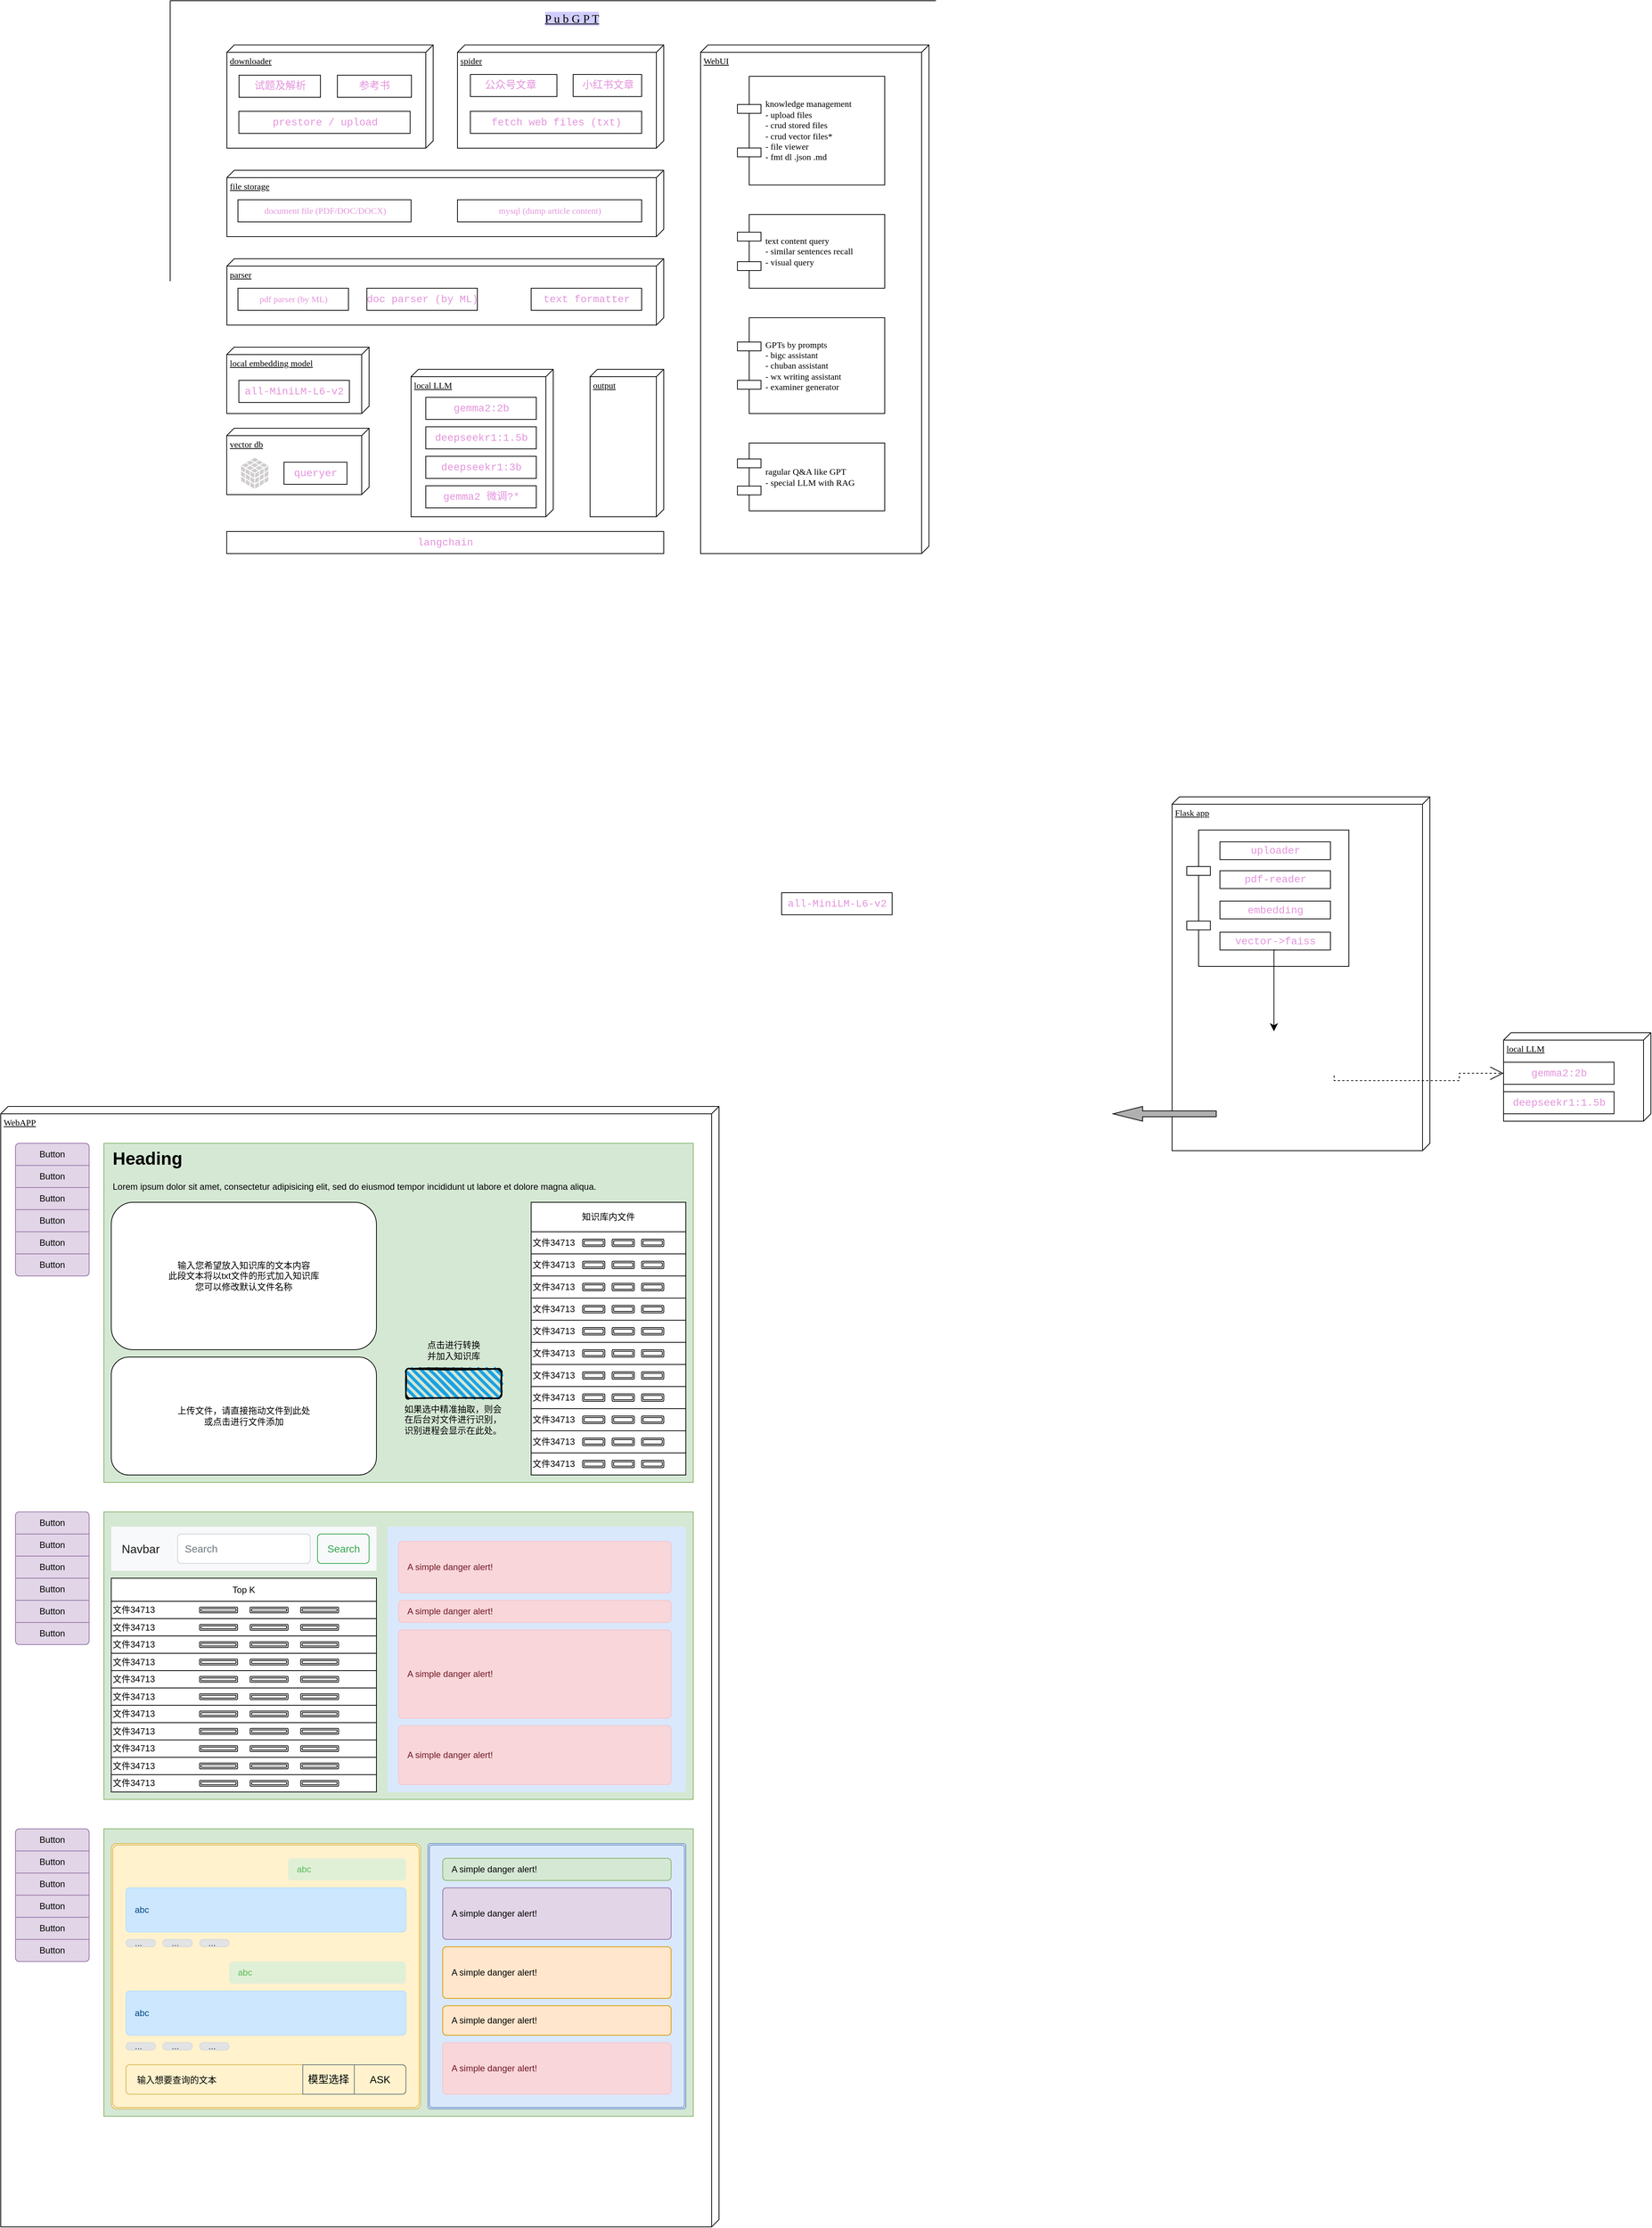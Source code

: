 <mxfile version="26.0.11">
  <diagram name="Page-1" id="5f0bae14-7c28-e335-631c-24af17079c00">
    <mxGraphModel dx="1687" dy="2568" grid="1" gridSize="10" guides="1" tooltips="1" connect="1" arrows="1" fold="1" page="1" pageScale="1" pageWidth="1100" pageHeight="850" background="none" math="0" shadow="0">
      <root>
        <mxCell id="0" />
        <mxCell id="1" parent="0" />
        <mxCell id="w-1TMyF5ZO5eqGDd21DP-40" value="&lt;div&gt;&lt;span style=&quot;font-size: 16px;&quot;&gt;P u b G P T&lt;/span&gt;&lt;/div&gt;" style="verticalAlign=top;align=center;spacingTop=8;spacingLeft=2;spacingRight=12;shape=cube;size=0;direction=south;fontStyle=4;html=1;rounded=0;shadow=0;comic=0;labelBackgroundColor=light-dark(#d0cdfe, #ededed);strokeWidth=1;fontFamily=Verdana;fontSize=12" vertex="1" parent="1">
          <mxGeometry x="230" y="-1100" width="1100" height="800" as="geometry" />
        </mxCell>
        <mxCell id="w-1TMyF5ZO5eqGDd21DP-32" value="local LLM" style="verticalAlign=top;align=left;spacingTop=8;spacingLeft=2;spacingRight=12;shape=cube;size=10;direction=south;fontStyle=4;html=1;rounded=0;shadow=0;comic=0;labelBackgroundColor=none;strokeWidth=1;fontFamily=Verdana;fontSize=12" vertex="1" parent="1">
          <mxGeometry x="557" y="-600" width="193" height="200" as="geometry" />
        </mxCell>
        <mxCell id="w-1TMyF5ZO5eqGDd21DP-18" value="vector db&lt;div&gt;&lt;br&gt;&lt;/div&gt;" style="verticalAlign=top;align=left;spacingTop=8;spacingLeft=2;spacingRight=12;shape=cube;size=10;direction=south;fontStyle=4;html=1;rounded=0;shadow=0;comic=0;labelBackgroundColor=none;strokeWidth=1;fontFamily=Verdana;fontSize=12" vertex="1" parent="1">
          <mxGeometry x="306.75" y="-520" width="193.25" height="90" as="geometry" />
        </mxCell>
        <mxCell id="w-1TMyF5ZO5eqGDd21DP-5" value="&lt;div&gt;spider&lt;/div&gt;" style="verticalAlign=top;align=left;spacingTop=8;spacingLeft=2;spacingRight=12;shape=cube;size=10;direction=south;fontStyle=4;html=1;rounded=0;shadow=0;comic=0;labelBackgroundColor=none;strokeWidth=1;fontFamily=Verdana;fontSize=12" vertex="1" parent="1">
          <mxGeometry x="620" y="-1040" width="280" height="140" as="geometry" />
        </mxCell>
        <mxCell id="i2lUXPtqXZ84Rkbq3Dct-17" value="WebAPP" style="verticalAlign=top;align=left;spacingTop=8;spacingLeft=2;spacingRight=12;shape=cube;size=10;direction=south;fontStyle=4;html=1;rounded=0;shadow=0;comic=0;labelBackgroundColor=none;strokeWidth=1;fontFamily=Verdana;fontSize=12" parent="1" vertex="1">
          <mxGeometry y="400" width="975" height="1520" as="geometry" />
        </mxCell>
        <mxCell id="39150e848f15840c-1" value="WebUI" style="verticalAlign=top;align=left;spacingTop=8;spacingLeft=2;spacingRight=12;shape=cube;size=10;direction=south;fontStyle=4;html=1;rounded=0;shadow=0;comic=0;labelBackgroundColor=none;strokeWidth=1;fontFamily=Verdana;fontSize=12" parent="1" vertex="1">
          <mxGeometry x="950" y="-1040" width="310" height="690" as="geometry" />
        </mxCell>
        <mxCell id="39150e848f15840c-2" value="Flask app" style="verticalAlign=top;align=left;spacingTop=8;spacingLeft=2;spacingRight=12;shape=cube;size=10;direction=south;fontStyle=4;html=1;rounded=0;shadow=0;comic=0;labelBackgroundColor=none;strokeWidth=1;fontFamily=Verdana;fontSize=12" parent="1" vertex="1">
          <mxGeometry x="1590" y="-20" width="350" height="480" as="geometry" />
        </mxCell>
        <mxCell id="39150e848f15840c-3" value="local LLM" style="verticalAlign=top;align=left;spacingTop=8;spacingLeft=2;spacingRight=12;shape=cube;size=10;direction=south;fontStyle=4;html=1;rounded=0;shadow=0;comic=0;labelBackgroundColor=none;strokeWidth=1;fontFamily=Verdana;fontSize=12" parent="1" vertex="1">
          <mxGeometry x="2040" y="300" width="200" height="120" as="geometry" />
        </mxCell>
        <mxCell id="39150e848f15840c-10" value="knowledge management&lt;div&gt;- upload files&lt;/div&gt;&lt;div&gt;- crud stored files&lt;/div&gt;&lt;div&gt;- crud vector files*&lt;/div&gt;&lt;div&gt;- file viewer&lt;/div&gt;&lt;div&gt;- fmt dl .json .md&lt;/div&gt;" style="shape=component;align=left;spacingLeft=36;rounded=0;shadow=0;comic=0;labelBackgroundColor=none;strokeWidth=1;fontFamily=Verdana;fontSize=12;html=1;" parent="1" vertex="1">
          <mxGeometry x="1000" y="-997.5" width="200" height="147.5" as="geometry" />
        </mxCell>
        <mxCell id="C8AHn7oLujGvq02Ve3YZ-1" value="local embedding model" style="verticalAlign=top;align=left;spacingTop=8;spacingLeft=2;spacingRight=12;shape=cube;size=10;direction=south;fontStyle=4;html=1;rounded=0;shadow=0;comic=0;labelBackgroundColor=none;strokeWidth=1;fontFamily=Verdana;fontSize=12" parent="1" vertex="1">
          <mxGeometry x="306.75" y="-630" width="193.25" height="90" as="geometry" />
        </mxCell>
        <mxCell id="39150e848f15840c-4" value="&lt;div style=&quot;color: rgb(214, 214, 221); font-family: Consolas, &amp;quot;Courier New&amp;quot;, monospace; font-size: 14px; line-height: 19px; white-space-collapse: preserve;&quot;&gt;&lt;span style=&quot;color: rgb(227, 148, 220);&quot;&gt;all-MiniLM-L6-v2&lt;/span&gt;&lt;/div&gt;" style="html=1;rounded=0;shadow=0;comic=0;labelBackgroundColor=none;strokeWidth=1;fontFamily=Verdana;fontSize=12;align=center;" parent="1" vertex="1">
          <mxGeometry x="323.25" y="-585" width="150" height="30" as="geometry" />
        </mxCell>
        <mxCell id="C8AHn7oLujGvq02Ve3YZ-3" value="&lt;div style=&quot;color: rgb(214, 214, 221); font-family: Consolas, &amp;quot;Courier New&amp;quot;, monospace; font-size: 14px; line-height: 19px; white-space-collapse: preserve;&quot;&gt;&lt;span style=&quot;color: rgb(227, 148, 220);&quot;&gt;gemma2:2b&lt;/span&gt;&lt;/div&gt;" style="html=1;rounded=0;shadow=0;comic=0;labelBackgroundColor=none;strokeWidth=1;fontFamily=Verdana;fontSize=12;align=center;" parent="1" vertex="1">
          <mxGeometry x="2040" y="340" width="150" height="30" as="geometry" />
        </mxCell>
        <mxCell id="C8AHn7oLujGvq02Ve3YZ-4" value="&lt;div style=&quot;color: rgb(214, 214, 221); font-family: Consolas, &amp;quot;Courier New&amp;quot;, monospace; font-size: 14px; line-height: 19px; white-space-collapse: preserve;&quot;&gt;&lt;span style=&quot;color: rgb(227, 148, 220);&quot;&gt;deepseekr1:1.5b&lt;/span&gt;&lt;/div&gt;" style="html=1;rounded=0;shadow=0;comic=0;labelBackgroundColor=none;strokeWidth=1;fontFamily=Verdana;fontSize=12;align=center;" parent="1" vertex="1">
          <mxGeometry x="2040" y="380" width="150" height="30" as="geometry" />
        </mxCell>
        <mxCell id="C8AHn7oLujGvq02Ve3YZ-15" value="text content query&lt;div&gt;- similar sentences recall&lt;/div&gt;&lt;div&gt;- visual query&lt;/div&gt;" style="shape=component;align=left;spacingLeft=36;rounded=0;shadow=0;comic=0;labelBackgroundColor=none;strokeWidth=1;fontFamily=Verdana;fontSize=12;html=1;" parent="1" vertex="1">
          <mxGeometry x="1000" y="-810" width="200" height="100" as="geometry" />
        </mxCell>
        <mxCell id="C8AHn7oLujGvq02Ve3YZ-17" value="GPTs by prompts&lt;div&gt;- bigc assistant&lt;br&gt;&lt;/div&gt;&lt;div&gt;- chuban assistant&lt;br&gt;&lt;/div&gt;&lt;div&gt;- wx writing assistant&lt;br&gt;&lt;/div&gt;&lt;div&gt;- examiner generator&lt;/div&gt;" style="shape=component;align=left;spacingLeft=36;rounded=0;shadow=0;comic=0;labelBackgroundColor=none;strokeWidth=1;fontFamily=Verdana;fontSize=12;html=1;" parent="1" vertex="1">
          <mxGeometry x="1000" y="-670" width="200" height="130" as="geometry" />
        </mxCell>
        <mxCell id="C8AHn7oLujGvq02Ve3YZ-18" value="ragular Q&amp;amp;A like GPT&lt;div&gt;- special LLM with RAG&lt;/div&gt;" style="shape=component;align=left;spacingLeft=36;rounded=0;shadow=0;comic=0;labelBackgroundColor=none;strokeWidth=1;fontFamily=Verdana;fontSize=12;html=1;" parent="1" vertex="1">
          <mxGeometry x="1000" y="-500" width="200" height="92" as="geometry" />
        </mxCell>
        <mxCell id="C8AHn7oLujGvq02Ve3YZ-19" value="" style="group" parent="1" vertex="1" connectable="0">
          <mxGeometry x="1610" y="25" width="220" height="185" as="geometry" />
        </mxCell>
        <mxCell id="C8AHn7oLujGvq02Ve3YZ-6" value="" style="shape=component;align=left;spacingLeft=36;rounded=0;shadow=0;comic=0;labelBackgroundColor=none;strokeWidth=1;fontFamily=Verdana;fontSize=12;html=1;" parent="C8AHn7oLujGvq02Ve3YZ-19" vertex="1">
          <mxGeometry width="220" height="185" as="geometry" />
        </mxCell>
        <mxCell id="C8AHn7oLujGvq02Ve3YZ-7" value="&lt;div style=&quot;color: rgb(214, 214, 221); font-family: Consolas, &amp;quot;Courier New&amp;quot;, monospace; font-size: 14px; line-height: 19px; white-space-collapse: preserve;&quot;&gt;&lt;span style=&quot;color: rgb(227, 148, 220);&quot;&gt;pdf-reader&lt;/span&gt;&lt;/div&gt;" style="html=1;rounded=0;shadow=0;comic=0;labelBackgroundColor=none;strokeWidth=1;fontFamily=Verdana;fontSize=12;align=center;" parent="C8AHn7oLujGvq02Ve3YZ-19" vertex="1">
          <mxGeometry x="45" y="55.261" width="150" height="24.13" as="geometry" />
        </mxCell>
        <mxCell id="C8AHn7oLujGvq02Ve3YZ-8" value="&lt;div style=&quot;color: rgb(214, 214, 221); font-family: Consolas, &amp;quot;Courier New&amp;quot;, monospace; font-size: 14px; line-height: 19px; white-space-collapse: preserve;&quot;&gt;&lt;span style=&quot;color: rgb(227, 148, 220);&quot;&gt;uploader&lt;/span&gt;&lt;/div&gt;" style="html=1;rounded=0;shadow=0;comic=0;labelBackgroundColor=none;strokeWidth=1;fontFamily=Verdana;fontSize=12;align=center;" parent="C8AHn7oLujGvq02Ve3YZ-19" vertex="1">
          <mxGeometry x="45" y="16.087" width="150" height="24.13" as="geometry" />
        </mxCell>
        <mxCell id="C8AHn7oLujGvq02Ve3YZ-9" value="&lt;div style=&quot;color: rgb(214, 214, 221); font-family: Consolas, &amp;quot;Courier New&amp;quot;, monospace; font-size: 14px; line-height: 19px; white-space-collapse: preserve;&quot;&gt;&lt;span style=&quot;color: rgb(227, 148, 220);&quot;&gt;embedding&lt;/span&gt;&lt;/div&gt;" style="html=1;rounded=0;shadow=0;comic=0;labelBackgroundColor=none;strokeWidth=1;fontFamily=Verdana;fontSize=12;align=center;" parent="C8AHn7oLujGvq02Ve3YZ-19" vertex="1">
          <mxGeometry x="45" y="96.435" width="150" height="24.13" as="geometry" />
        </mxCell>
        <mxCell id="C8AHn7oLujGvq02Ve3YZ-10" value="&lt;div style=&quot;color: rgb(214, 214, 221); font-family: Consolas, &amp;quot;Courier New&amp;quot;, monospace; font-size: 14px; line-height: 19px; white-space-collapse: preserve;&quot;&gt;&lt;span style=&quot;color: rgb(227, 148, 220);&quot;&gt;vector-&amp;gt;faiss&lt;/span&gt;&lt;/div&gt;" style="html=1;rounded=0;shadow=0;comic=0;labelBackgroundColor=none;strokeWidth=1;fontFamily=Verdana;fontSize=12;align=center;" parent="C8AHn7oLujGvq02Ve3YZ-19" vertex="1">
          <mxGeometry x="45" y="138.609" width="150" height="24.13" as="geometry" />
        </mxCell>
        <mxCell id="C8AHn7oLujGvq02Ve3YZ-29" style="edgeStyle=orthogonalEdgeStyle;rounded=0;html=1;labelBackgroundColor=none;startArrow=none;startFill=0;startSize=8;endArrow=open;endFill=0;endSize=16;fontFamily=Verdana;fontSize=12;dashed=1;entryX=0;entryY=0.5;entryDx=0;entryDy=0;exitX=1;exitY=0.5;exitDx=0;exitDy=0;" parent="1" target="C8AHn7oLujGvq02Ve3YZ-3" edge="1">
          <mxGeometry relative="1" as="geometry">
            <Array as="points">
              <mxPoint x="1810" y="365" />
              <mxPoint x="1980" y="365" />
              <mxPoint x="1980" y="355" />
            </Array>
            <mxPoint x="1810" y="358" as="sourcePoint" />
            <mxPoint x="2040" y="440" as="targetPoint" />
          </mxGeometry>
        </mxCell>
        <mxCell id="i2lUXPtqXZ84Rkbq3Dct-1" value="parser" style="verticalAlign=top;align=left;spacingTop=8;spacingLeft=2;spacingRight=12;shape=cube;size=10;direction=south;fontStyle=4;html=1;rounded=0;shadow=0;comic=0;labelBackgroundColor=none;strokeWidth=1;fontFamily=Verdana;fontSize=12" parent="1" vertex="1">
          <mxGeometry x="307" y="-750" width="593" height="90" as="geometry" />
        </mxCell>
        <mxCell id="i2lUXPtqXZ84Rkbq3Dct-2" value="&lt;font color=&quot;#e394dc&quot;&gt;pdf parser (by ML)&lt;/font&gt;" style="html=1;rounded=0;shadow=0;comic=0;labelBackgroundColor=none;strokeWidth=1;fontFamily=Verdana;fontSize=12;align=center;" parent="1" vertex="1">
          <mxGeometry x="322" y="-710" width="150" height="30" as="geometry" />
        </mxCell>
        <mxCell id="i2lUXPtqXZ84Rkbq3Dct-9" value="" style="edgeStyle=segmentEdgeStyle;endArrow=classic;html=1;curved=0;rounded=0;endSize=8;startSize=8;exitX=0.5;exitY=1;exitDx=0;exitDy=0;entryX=0.319;entryY=0.072;entryDx=0;entryDy=0;entryPerimeter=0;" parent="1" source="C8AHn7oLujGvq02Ve3YZ-10" edge="1">
          <mxGeometry width="50" height="50" relative="1" as="geometry">
            <mxPoint x="1860" y="320" as="sourcePoint" />
            <mxPoint x="1728.28" y="298.16" as="targetPoint" />
          </mxGeometry>
        </mxCell>
        <mxCell id="i2lUXPtqXZ84Rkbq3Dct-10" value="" style="html=1;shadow=0;dashed=0;align=center;verticalAlign=middle;shape=mxgraph.arrows2.arrow;dy=0.6;dx=40;direction=south;notch=0;rotation=90;fillColor=#B0B0B0;" parent="1" vertex="1">
          <mxGeometry x="1570" y="340" width="20" height="140" as="geometry" />
        </mxCell>
        <mxCell id="i2lUXPtqXZ84Rkbq3Dct-15" value="&lt;div style=&quot;color: rgb(214, 214, 221); font-family: Consolas, &amp;quot;Courier New&amp;quot;, monospace; font-size: 14px; line-height: 19px; white-space-collapse: preserve;&quot;&gt;&lt;span style=&quot;color: rgb(227, 148, 220);&quot;&gt;doc parser (by ML)&lt;/span&gt;&lt;/div&gt;" style="html=1;rounded=0;shadow=0;comic=0;labelBackgroundColor=none;strokeWidth=1;fontFamily=Verdana;fontSize=12;align=center;" parent="1" vertex="1">
          <mxGeometry x="497" y="-710" width="150" height="30" as="geometry" />
        </mxCell>
        <mxCell id="i2lUXPtqXZ84Rkbq3Dct-24" value="" style="rounded=0;whiteSpace=wrap;html=1;fillColor=#d5e8d4;strokeColor=#82b366;" parent="1" vertex="1">
          <mxGeometry x="140" y="950" width="800" height="390" as="geometry" />
        </mxCell>
        <mxCell id="i2lUXPtqXZ84Rkbq3Dct-26" value="" style="rounded=0;whiteSpace=wrap;html=1;fillColor=#d5e8d4;strokeColor=#82b366;" parent="1" vertex="1">
          <mxGeometry x="140" y="450" width="800" height="460" as="geometry" />
        </mxCell>
        <mxCell id="i2lUXPtqXZ84Rkbq3Dct-29" value="" style="rounded=1;whiteSpace=wrap;html=1;strokeWidth=2;fillWeight=4;hachureGap=8;hachureAngle=45;fillColor=#1ba1e2;sketch=1;" parent="1" vertex="1">
          <mxGeometry x="550" y="756" width="130" height="40" as="geometry" />
        </mxCell>
        <mxCell id="i2lUXPtqXZ84Rkbq3Dct-30" value="上传文件，请直接拖动文件到此处&lt;div&gt;或点击进行文件添加&lt;/div&gt;" style="rounded=1;whiteSpace=wrap;html=1;" parent="1" vertex="1">
          <mxGeometry x="150" y="740" width="360" height="160" as="geometry" />
        </mxCell>
        <mxCell id="i2lUXPtqXZ84Rkbq3Dct-31" value="输入您希望放入知识库的文本内容&lt;div&gt;此段文本将以txt文件的形式加入知识库&lt;/div&gt;&lt;div&gt;您可以修改默认文件名称&lt;/div&gt;" style="rounded=1;whiteSpace=wrap;html=1;" parent="1" vertex="1">
          <mxGeometry x="150" y="530" width="360" height="200" as="geometry" />
        </mxCell>
        <mxCell id="i2lUXPtqXZ84Rkbq3Dct-34" value="点击进行转换并加入知识库" style="text;html=1;align=center;verticalAlign=middle;whiteSpace=wrap;rounded=0;" parent="1" vertex="1">
          <mxGeometry x="575" y="706" width="80" height="50" as="geometry" />
        </mxCell>
        <mxCell id="i2lUXPtqXZ84Rkbq3Dct-84" value="" style="group" parent="1" vertex="1" connectable="0">
          <mxGeometry x="720" y="530" width="210" height="370" as="geometry" />
        </mxCell>
        <mxCell id="i2lUXPtqXZ84Rkbq3Dct-44" value="" style="group;strokeWidth=2;" parent="i2lUXPtqXZ84Rkbq3Dct-84" vertex="1" connectable="0">
          <mxGeometry width="210" height="280" as="geometry" />
        </mxCell>
        <mxCell id="i2lUXPtqXZ84Rkbq3Dct-35" value="知识库内文件" style="rounded=0;whiteSpace=wrap;html=1;" parent="i2lUXPtqXZ84Rkbq3Dct-44" vertex="1">
          <mxGeometry width="210" height="40" as="geometry" />
        </mxCell>
        <mxCell id="i2lUXPtqXZ84Rkbq3Dct-36" value="文件34713" style="rounded=0;whiteSpace=wrap;html=1;align=left;" parent="i2lUXPtqXZ84Rkbq3Dct-44" vertex="1">
          <mxGeometry y="40" width="210" height="30" as="geometry" />
        </mxCell>
        <mxCell id="i2lUXPtqXZ84Rkbq3Dct-37" value="&lt;span style=&quot;&quot;&gt;文件34713&lt;/span&gt;" style="rounded=0;whiteSpace=wrap;html=1;align=left;" parent="i2lUXPtqXZ84Rkbq3Dct-44" vertex="1">
          <mxGeometry y="70" width="210" height="30" as="geometry" />
        </mxCell>
        <mxCell id="i2lUXPtqXZ84Rkbq3Dct-38" value="&lt;span style=&quot;&quot;&gt;文件34713&lt;/span&gt;" style="rounded=0;whiteSpace=wrap;html=1;align=left;" parent="i2lUXPtqXZ84Rkbq3Dct-44" vertex="1">
          <mxGeometry y="100" width="210" height="30" as="geometry" />
        </mxCell>
        <mxCell id="i2lUXPtqXZ84Rkbq3Dct-39" value="&lt;span style=&quot;&quot;&gt;文件34713&lt;/span&gt;" style="rounded=0;whiteSpace=wrap;html=1;align=left;" parent="i2lUXPtqXZ84Rkbq3Dct-44" vertex="1">
          <mxGeometry y="130" width="210" height="30" as="geometry" />
        </mxCell>
        <mxCell id="i2lUXPtqXZ84Rkbq3Dct-40" value="&lt;span style=&quot;&quot;&gt;文件34713&lt;/span&gt;" style="rounded=0;whiteSpace=wrap;html=1;align=left;" parent="i2lUXPtqXZ84Rkbq3Dct-44" vertex="1">
          <mxGeometry y="160" width="210" height="30" as="geometry" />
        </mxCell>
        <mxCell id="i2lUXPtqXZ84Rkbq3Dct-41" value="&lt;span style=&quot;&quot;&gt;文件34713&lt;/span&gt;" style="rounded=0;whiteSpace=wrap;html=1;align=left;" parent="i2lUXPtqXZ84Rkbq3Dct-44" vertex="1">
          <mxGeometry y="190" width="210" height="30" as="geometry" />
        </mxCell>
        <mxCell id="i2lUXPtqXZ84Rkbq3Dct-42" value="&lt;span style=&quot;&quot;&gt;文件34713&lt;/span&gt;" style="rounded=0;whiteSpace=wrap;html=1;align=left;" parent="i2lUXPtqXZ84Rkbq3Dct-44" vertex="1">
          <mxGeometry y="220" width="210" height="30" as="geometry" />
        </mxCell>
        <mxCell id="i2lUXPtqXZ84Rkbq3Dct-43" value="&lt;span style=&quot;&quot;&gt;文件34713&lt;/span&gt;" style="rounded=0;whiteSpace=wrap;html=1;align=left;" parent="i2lUXPtqXZ84Rkbq3Dct-44" vertex="1">
          <mxGeometry y="250" width="210" height="30" as="geometry" />
        </mxCell>
        <mxCell id="i2lUXPtqXZ84Rkbq3Dct-46" value="" style="shape=ext;double=1;rounded=1;whiteSpace=wrap;html=1;" parent="i2lUXPtqXZ84Rkbq3Dct-44" vertex="1">
          <mxGeometry x="70" y="170" width="30" height="10" as="geometry" />
        </mxCell>
        <mxCell id="i2lUXPtqXZ84Rkbq3Dct-47" value="" style="shape=ext;double=1;rounded=1;whiteSpace=wrap;html=1;" parent="i2lUXPtqXZ84Rkbq3Dct-44" vertex="1">
          <mxGeometry x="110" y="170" width="30" height="10" as="geometry" />
        </mxCell>
        <mxCell id="i2lUXPtqXZ84Rkbq3Dct-48" value="" style="shape=ext;double=1;rounded=1;whiteSpace=wrap;html=1;" parent="i2lUXPtqXZ84Rkbq3Dct-44" vertex="1">
          <mxGeometry x="150" y="170" width="30" height="10" as="geometry" />
        </mxCell>
        <mxCell id="i2lUXPtqXZ84Rkbq3Dct-49" value="" style="shape=ext;double=1;rounded=1;whiteSpace=wrap;html=1;" parent="i2lUXPtqXZ84Rkbq3Dct-44" vertex="1">
          <mxGeometry x="70" y="200" width="30" height="10" as="geometry" />
        </mxCell>
        <mxCell id="i2lUXPtqXZ84Rkbq3Dct-50" value="" style="shape=ext;double=1;rounded=1;whiteSpace=wrap;html=1;" parent="i2lUXPtqXZ84Rkbq3Dct-44" vertex="1">
          <mxGeometry x="110" y="200" width="30" height="10" as="geometry" />
        </mxCell>
        <mxCell id="i2lUXPtqXZ84Rkbq3Dct-51" value="" style="shape=ext;double=1;rounded=1;whiteSpace=wrap;html=1;" parent="i2lUXPtqXZ84Rkbq3Dct-44" vertex="1">
          <mxGeometry x="150" y="200" width="30" height="10" as="geometry" />
        </mxCell>
        <mxCell id="i2lUXPtqXZ84Rkbq3Dct-52" value="" style="shape=ext;double=1;rounded=1;whiteSpace=wrap;html=1;" parent="i2lUXPtqXZ84Rkbq3Dct-44" vertex="1">
          <mxGeometry x="70" y="230" width="30" height="10" as="geometry" />
        </mxCell>
        <mxCell id="i2lUXPtqXZ84Rkbq3Dct-53" value="" style="shape=ext;double=1;rounded=1;whiteSpace=wrap;html=1;" parent="i2lUXPtqXZ84Rkbq3Dct-44" vertex="1">
          <mxGeometry x="110" y="230" width="30" height="10" as="geometry" />
        </mxCell>
        <mxCell id="i2lUXPtqXZ84Rkbq3Dct-54" value="" style="shape=ext;double=1;rounded=1;whiteSpace=wrap;html=1;" parent="i2lUXPtqXZ84Rkbq3Dct-44" vertex="1">
          <mxGeometry x="150" y="230" width="30" height="10" as="geometry" />
        </mxCell>
        <mxCell id="i2lUXPtqXZ84Rkbq3Dct-55" value="" style="shape=ext;double=1;rounded=1;whiteSpace=wrap;html=1;" parent="i2lUXPtqXZ84Rkbq3Dct-44" vertex="1">
          <mxGeometry x="70" y="260" width="30" height="10" as="geometry" />
        </mxCell>
        <mxCell id="i2lUXPtqXZ84Rkbq3Dct-56" value="" style="shape=ext;double=1;rounded=1;whiteSpace=wrap;html=1;" parent="i2lUXPtqXZ84Rkbq3Dct-44" vertex="1">
          <mxGeometry x="110" y="260" width="30" height="10" as="geometry" />
        </mxCell>
        <mxCell id="i2lUXPtqXZ84Rkbq3Dct-57" value="" style="shape=ext;double=1;rounded=1;whiteSpace=wrap;html=1;" parent="i2lUXPtqXZ84Rkbq3Dct-44" vertex="1">
          <mxGeometry x="150" y="260" width="30" height="10" as="geometry" />
        </mxCell>
        <mxCell id="i2lUXPtqXZ84Rkbq3Dct-58" value="" style="shape=ext;double=1;rounded=1;whiteSpace=wrap;html=1;" parent="i2lUXPtqXZ84Rkbq3Dct-44" vertex="1">
          <mxGeometry x="70" y="140" width="30" height="10" as="geometry" />
        </mxCell>
        <mxCell id="i2lUXPtqXZ84Rkbq3Dct-59" value="" style="shape=ext;double=1;rounded=1;whiteSpace=wrap;html=1;" parent="i2lUXPtqXZ84Rkbq3Dct-44" vertex="1">
          <mxGeometry x="110" y="140" width="30" height="10" as="geometry" />
        </mxCell>
        <mxCell id="i2lUXPtqXZ84Rkbq3Dct-60" value="" style="shape=ext;double=1;rounded=1;whiteSpace=wrap;html=1;" parent="i2lUXPtqXZ84Rkbq3Dct-44" vertex="1">
          <mxGeometry x="150" y="140" width="30" height="10" as="geometry" />
        </mxCell>
        <mxCell id="i2lUXPtqXZ84Rkbq3Dct-61" value="" style="shape=ext;double=1;rounded=1;whiteSpace=wrap;html=1;" parent="i2lUXPtqXZ84Rkbq3Dct-44" vertex="1">
          <mxGeometry x="70" y="110" width="30" height="10" as="geometry" />
        </mxCell>
        <mxCell id="i2lUXPtqXZ84Rkbq3Dct-62" value="" style="shape=ext;double=1;rounded=1;whiteSpace=wrap;html=1;" parent="i2lUXPtqXZ84Rkbq3Dct-44" vertex="1">
          <mxGeometry x="110" y="110" width="30" height="10" as="geometry" />
        </mxCell>
        <mxCell id="i2lUXPtqXZ84Rkbq3Dct-63" value="" style="shape=ext;double=1;rounded=1;whiteSpace=wrap;html=1;" parent="i2lUXPtqXZ84Rkbq3Dct-44" vertex="1">
          <mxGeometry x="150" y="110" width="30" height="10" as="geometry" />
        </mxCell>
        <mxCell id="i2lUXPtqXZ84Rkbq3Dct-64" value="" style="shape=ext;double=1;rounded=1;whiteSpace=wrap;html=1;" parent="i2lUXPtqXZ84Rkbq3Dct-44" vertex="1">
          <mxGeometry x="70" y="80" width="30" height="10" as="geometry" />
        </mxCell>
        <mxCell id="i2lUXPtqXZ84Rkbq3Dct-65" value="" style="shape=ext;double=1;rounded=1;whiteSpace=wrap;html=1;" parent="i2lUXPtqXZ84Rkbq3Dct-44" vertex="1">
          <mxGeometry x="110" y="80" width="30" height="10" as="geometry" />
        </mxCell>
        <mxCell id="i2lUXPtqXZ84Rkbq3Dct-66" value="" style="shape=ext;double=1;rounded=1;whiteSpace=wrap;html=1;" parent="i2lUXPtqXZ84Rkbq3Dct-44" vertex="1">
          <mxGeometry x="150" y="80" width="30" height="10" as="geometry" />
        </mxCell>
        <mxCell id="i2lUXPtqXZ84Rkbq3Dct-67" value="" style="shape=ext;double=1;rounded=1;whiteSpace=wrap;html=1;" parent="i2lUXPtqXZ84Rkbq3Dct-44" vertex="1">
          <mxGeometry x="70" y="50" width="30" height="10" as="geometry" />
        </mxCell>
        <mxCell id="i2lUXPtqXZ84Rkbq3Dct-68" value="" style="shape=ext;double=1;rounded=1;whiteSpace=wrap;html=1;" parent="i2lUXPtqXZ84Rkbq3Dct-44" vertex="1">
          <mxGeometry x="110" y="50" width="30" height="10" as="geometry" />
        </mxCell>
        <mxCell id="i2lUXPtqXZ84Rkbq3Dct-69" value="" style="shape=ext;double=1;rounded=1;whiteSpace=wrap;html=1;" parent="i2lUXPtqXZ84Rkbq3Dct-44" vertex="1">
          <mxGeometry x="150" y="50" width="30" height="10" as="geometry" />
        </mxCell>
        <mxCell id="i2lUXPtqXZ84Rkbq3Dct-71" value="&lt;span style=&quot;&quot;&gt;文件34713&lt;/span&gt;" style="rounded=0;whiteSpace=wrap;html=1;align=left;" parent="i2lUXPtqXZ84Rkbq3Dct-84" vertex="1">
          <mxGeometry y="280" width="210" height="30" as="geometry" />
        </mxCell>
        <mxCell id="i2lUXPtqXZ84Rkbq3Dct-72" value="&lt;span style=&quot;&quot;&gt;文件34713&lt;/span&gt;" style="rounded=0;whiteSpace=wrap;html=1;align=left;" parent="i2lUXPtqXZ84Rkbq3Dct-84" vertex="1">
          <mxGeometry y="310" width="210" height="30" as="geometry" />
        </mxCell>
        <mxCell id="i2lUXPtqXZ84Rkbq3Dct-73" value="&lt;span style=&quot;&quot;&gt;文件34713&lt;/span&gt;" style="rounded=0;whiteSpace=wrap;html=1;align=left;" parent="i2lUXPtqXZ84Rkbq3Dct-84" vertex="1">
          <mxGeometry y="340" width="210" height="30" as="geometry" />
        </mxCell>
        <mxCell id="i2lUXPtqXZ84Rkbq3Dct-74" value="" style="shape=ext;double=1;rounded=1;whiteSpace=wrap;html=1;" parent="i2lUXPtqXZ84Rkbq3Dct-84" vertex="1">
          <mxGeometry x="70" y="290" width="30" height="10" as="geometry" />
        </mxCell>
        <mxCell id="i2lUXPtqXZ84Rkbq3Dct-75" value="" style="shape=ext;double=1;rounded=1;whiteSpace=wrap;html=1;" parent="i2lUXPtqXZ84Rkbq3Dct-84" vertex="1">
          <mxGeometry x="110" y="290" width="30" height="10" as="geometry" />
        </mxCell>
        <mxCell id="i2lUXPtqXZ84Rkbq3Dct-76" value="" style="shape=ext;double=1;rounded=1;whiteSpace=wrap;html=1;" parent="i2lUXPtqXZ84Rkbq3Dct-84" vertex="1">
          <mxGeometry x="150" y="290" width="30" height="10" as="geometry" />
        </mxCell>
        <mxCell id="i2lUXPtqXZ84Rkbq3Dct-77" value="" style="shape=ext;double=1;rounded=1;whiteSpace=wrap;html=1;" parent="i2lUXPtqXZ84Rkbq3Dct-84" vertex="1">
          <mxGeometry x="70" y="320" width="30" height="10" as="geometry" />
        </mxCell>
        <mxCell id="i2lUXPtqXZ84Rkbq3Dct-78" value="" style="shape=ext;double=1;rounded=1;whiteSpace=wrap;html=1;" parent="i2lUXPtqXZ84Rkbq3Dct-84" vertex="1">
          <mxGeometry x="110" y="320" width="30" height="10" as="geometry" />
        </mxCell>
        <mxCell id="i2lUXPtqXZ84Rkbq3Dct-79" value="" style="shape=ext;double=1;rounded=1;whiteSpace=wrap;html=1;" parent="i2lUXPtqXZ84Rkbq3Dct-84" vertex="1">
          <mxGeometry x="150" y="320" width="30" height="10" as="geometry" />
        </mxCell>
        <mxCell id="i2lUXPtqXZ84Rkbq3Dct-80" value="" style="shape=ext;double=1;rounded=1;whiteSpace=wrap;html=1;" parent="i2lUXPtqXZ84Rkbq3Dct-84" vertex="1">
          <mxGeometry x="70" y="350" width="30" height="10" as="geometry" />
        </mxCell>
        <mxCell id="i2lUXPtqXZ84Rkbq3Dct-81" value="" style="shape=ext;double=1;rounded=1;whiteSpace=wrap;html=1;" parent="i2lUXPtqXZ84Rkbq3Dct-84" vertex="1">
          <mxGeometry x="110" y="350" width="30" height="10" as="geometry" />
        </mxCell>
        <mxCell id="i2lUXPtqXZ84Rkbq3Dct-82" value="" style="shape=ext;double=1;rounded=1;whiteSpace=wrap;html=1;" parent="i2lUXPtqXZ84Rkbq3Dct-84" vertex="1">
          <mxGeometry x="150" y="350" width="30" height="10" as="geometry" />
        </mxCell>
        <mxCell id="i2lUXPtqXZ84Rkbq3Dct-85" value="" style="group" parent="1" vertex="1" connectable="0">
          <mxGeometry x="150" y="1040" width="750" height="290" as="geometry" />
        </mxCell>
        <mxCell id="i2lUXPtqXZ84Rkbq3Dct-86" value="" style="group;strokeWidth=2;" parent="i2lUXPtqXZ84Rkbq3Dct-85" vertex="1" connectable="0">
          <mxGeometry width="750" height="219.459" as="geometry" />
        </mxCell>
        <mxCell id="i2lUXPtqXZ84Rkbq3Dct-87" value="Top K" style="rounded=0;whiteSpace=wrap;html=1;" parent="i2lUXPtqXZ84Rkbq3Dct-86" vertex="1">
          <mxGeometry width="360" height="31.351" as="geometry" />
        </mxCell>
        <mxCell id="i2lUXPtqXZ84Rkbq3Dct-88" value="文件34713" style="rounded=0;whiteSpace=wrap;html=1;align=left;" parent="i2lUXPtqXZ84Rkbq3Dct-86" vertex="1">
          <mxGeometry y="31.351" width="360" height="23.514" as="geometry" />
        </mxCell>
        <mxCell id="i2lUXPtqXZ84Rkbq3Dct-89" value="&lt;span style=&quot;&quot;&gt;文件34713&lt;/span&gt;" style="rounded=0;whiteSpace=wrap;html=1;align=left;" parent="i2lUXPtqXZ84Rkbq3Dct-86" vertex="1">
          <mxGeometry y="54.865" width="360" height="23.514" as="geometry" />
        </mxCell>
        <mxCell id="i2lUXPtqXZ84Rkbq3Dct-90" value="&lt;span style=&quot;&quot;&gt;文件34713&lt;/span&gt;" style="rounded=0;whiteSpace=wrap;html=1;align=left;" parent="i2lUXPtqXZ84Rkbq3Dct-86" vertex="1">
          <mxGeometry y="78.378" width="360" height="23.514" as="geometry" />
        </mxCell>
        <mxCell id="i2lUXPtqXZ84Rkbq3Dct-91" value="&lt;span style=&quot;&quot;&gt;文件34713&lt;/span&gt;" style="rounded=0;whiteSpace=wrap;html=1;align=left;" parent="i2lUXPtqXZ84Rkbq3Dct-86" vertex="1">
          <mxGeometry y="101.892" width="360" height="23.514" as="geometry" />
        </mxCell>
        <mxCell id="i2lUXPtqXZ84Rkbq3Dct-92" value="&lt;span style=&quot;&quot;&gt;文件34713&lt;/span&gt;" style="rounded=0;whiteSpace=wrap;html=1;align=left;" parent="i2lUXPtqXZ84Rkbq3Dct-86" vertex="1">
          <mxGeometry y="125.405" width="360" height="23.514" as="geometry" />
        </mxCell>
        <mxCell id="i2lUXPtqXZ84Rkbq3Dct-93" value="&lt;span style=&quot;&quot;&gt;文件34713&lt;/span&gt;" style="rounded=0;whiteSpace=wrap;html=1;align=left;" parent="i2lUXPtqXZ84Rkbq3Dct-86" vertex="1">
          <mxGeometry y="148.919" width="360" height="23.514" as="geometry" />
        </mxCell>
        <mxCell id="i2lUXPtqXZ84Rkbq3Dct-94" value="&lt;span style=&quot;&quot;&gt;文件34713&lt;/span&gt;" style="rounded=0;whiteSpace=wrap;html=1;align=left;" parent="i2lUXPtqXZ84Rkbq3Dct-86" vertex="1">
          <mxGeometry y="172.432" width="360" height="23.514" as="geometry" />
        </mxCell>
        <mxCell id="i2lUXPtqXZ84Rkbq3Dct-95" value="&lt;span style=&quot;&quot;&gt;文件34713&lt;/span&gt;" style="rounded=0;whiteSpace=wrap;html=1;align=left;" parent="i2lUXPtqXZ84Rkbq3Dct-86" vertex="1">
          <mxGeometry y="195.946" width="360" height="23.514" as="geometry" />
        </mxCell>
        <mxCell id="i2lUXPtqXZ84Rkbq3Dct-96" value="" style="shape=ext;double=1;rounded=1;whiteSpace=wrap;html=1;" parent="i2lUXPtqXZ84Rkbq3Dct-86" vertex="1">
          <mxGeometry x="120" y="133.243" width="51.429" height="7.838" as="geometry" />
        </mxCell>
        <mxCell id="i2lUXPtqXZ84Rkbq3Dct-97" value="" style="shape=ext;double=1;rounded=1;whiteSpace=wrap;html=1;" parent="i2lUXPtqXZ84Rkbq3Dct-86" vertex="1">
          <mxGeometry x="188.571" y="133.243" width="51.429" height="7.838" as="geometry" />
        </mxCell>
        <mxCell id="i2lUXPtqXZ84Rkbq3Dct-98" value="" style="shape=ext;double=1;rounded=1;whiteSpace=wrap;html=1;" parent="i2lUXPtqXZ84Rkbq3Dct-86" vertex="1">
          <mxGeometry x="257.143" y="133.243" width="51.429" height="7.838" as="geometry" />
        </mxCell>
        <mxCell id="i2lUXPtqXZ84Rkbq3Dct-99" value="" style="shape=ext;double=1;rounded=1;whiteSpace=wrap;html=1;" parent="i2lUXPtqXZ84Rkbq3Dct-86" vertex="1">
          <mxGeometry x="120" y="156.757" width="51.429" height="7.838" as="geometry" />
        </mxCell>
        <mxCell id="i2lUXPtqXZ84Rkbq3Dct-100" value="" style="shape=ext;double=1;rounded=1;whiteSpace=wrap;html=1;" parent="i2lUXPtqXZ84Rkbq3Dct-86" vertex="1">
          <mxGeometry x="188.571" y="156.757" width="51.429" height="7.838" as="geometry" />
        </mxCell>
        <mxCell id="i2lUXPtqXZ84Rkbq3Dct-101" value="" style="shape=ext;double=1;rounded=1;whiteSpace=wrap;html=1;" parent="i2lUXPtqXZ84Rkbq3Dct-86" vertex="1">
          <mxGeometry x="257.143" y="156.757" width="51.429" height="7.838" as="geometry" />
        </mxCell>
        <mxCell id="i2lUXPtqXZ84Rkbq3Dct-102" value="" style="shape=ext;double=1;rounded=1;whiteSpace=wrap;html=1;" parent="i2lUXPtqXZ84Rkbq3Dct-86" vertex="1">
          <mxGeometry x="120" y="180.27" width="51.429" height="7.838" as="geometry" />
        </mxCell>
        <mxCell id="i2lUXPtqXZ84Rkbq3Dct-103" value="" style="shape=ext;double=1;rounded=1;whiteSpace=wrap;html=1;" parent="i2lUXPtqXZ84Rkbq3Dct-86" vertex="1">
          <mxGeometry x="188.571" y="180.27" width="51.429" height="7.838" as="geometry" />
        </mxCell>
        <mxCell id="i2lUXPtqXZ84Rkbq3Dct-104" value="" style="shape=ext;double=1;rounded=1;whiteSpace=wrap;html=1;" parent="i2lUXPtqXZ84Rkbq3Dct-86" vertex="1">
          <mxGeometry x="257.143" y="180.27" width="51.429" height="7.838" as="geometry" />
        </mxCell>
        <mxCell id="i2lUXPtqXZ84Rkbq3Dct-105" value="" style="shape=ext;double=1;rounded=1;whiteSpace=wrap;html=1;" parent="i2lUXPtqXZ84Rkbq3Dct-86" vertex="1">
          <mxGeometry x="120" y="203.784" width="51.429" height="7.838" as="geometry" />
        </mxCell>
        <mxCell id="i2lUXPtqXZ84Rkbq3Dct-106" value="" style="shape=ext;double=1;rounded=1;whiteSpace=wrap;html=1;" parent="i2lUXPtqXZ84Rkbq3Dct-86" vertex="1">
          <mxGeometry x="188.571" y="203.784" width="51.429" height="7.838" as="geometry" />
        </mxCell>
        <mxCell id="i2lUXPtqXZ84Rkbq3Dct-107" value="" style="shape=ext;double=1;rounded=1;whiteSpace=wrap;html=1;" parent="i2lUXPtqXZ84Rkbq3Dct-86" vertex="1">
          <mxGeometry x="257.143" y="203.784" width="51.429" height="7.838" as="geometry" />
        </mxCell>
        <mxCell id="i2lUXPtqXZ84Rkbq3Dct-108" value="" style="shape=ext;double=1;rounded=1;whiteSpace=wrap;html=1;" parent="i2lUXPtqXZ84Rkbq3Dct-86" vertex="1">
          <mxGeometry x="120" y="109.73" width="51.429" height="7.838" as="geometry" />
        </mxCell>
        <mxCell id="i2lUXPtqXZ84Rkbq3Dct-109" value="" style="shape=ext;double=1;rounded=1;whiteSpace=wrap;html=1;" parent="i2lUXPtqXZ84Rkbq3Dct-86" vertex="1">
          <mxGeometry x="188.571" y="109.73" width="51.429" height="7.838" as="geometry" />
        </mxCell>
        <mxCell id="i2lUXPtqXZ84Rkbq3Dct-110" value="" style="shape=ext;double=1;rounded=1;whiteSpace=wrap;html=1;" parent="i2lUXPtqXZ84Rkbq3Dct-86" vertex="1">
          <mxGeometry x="257.143" y="109.73" width="51.429" height="7.838" as="geometry" />
        </mxCell>
        <mxCell id="i2lUXPtqXZ84Rkbq3Dct-111" value="" style="shape=ext;double=1;rounded=1;whiteSpace=wrap;html=1;" parent="i2lUXPtqXZ84Rkbq3Dct-86" vertex="1">
          <mxGeometry x="120" y="86.216" width="51.429" height="7.838" as="geometry" />
        </mxCell>
        <mxCell id="i2lUXPtqXZ84Rkbq3Dct-112" value="" style="shape=ext;double=1;rounded=1;whiteSpace=wrap;html=1;" parent="i2lUXPtqXZ84Rkbq3Dct-86" vertex="1">
          <mxGeometry x="188.571" y="86.216" width="51.429" height="7.838" as="geometry" />
        </mxCell>
        <mxCell id="i2lUXPtqXZ84Rkbq3Dct-113" value="" style="shape=ext;double=1;rounded=1;whiteSpace=wrap;html=1;" parent="i2lUXPtqXZ84Rkbq3Dct-86" vertex="1">
          <mxGeometry x="257.143" y="86.216" width="51.429" height="7.838" as="geometry" />
        </mxCell>
        <mxCell id="i2lUXPtqXZ84Rkbq3Dct-114" value="" style="shape=ext;double=1;rounded=1;whiteSpace=wrap;html=1;" parent="i2lUXPtqXZ84Rkbq3Dct-86" vertex="1">
          <mxGeometry x="120" y="62.703" width="51.429" height="7.838" as="geometry" />
        </mxCell>
        <mxCell id="i2lUXPtqXZ84Rkbq3Dct-115" value="" style="shape=ext;double=1;rounded=1;whiteSpace=wrap;html=1;" parent="i2lUXPtqXZ84Rkbq3Dct-86" vertex="1">
          <mxGeometry x="188.571" y="62.703" width="51.429" height="7.838" as="geometry" />
        </mxCell>
        <mxCell id="i2lUXPtqXZ84Rkbq3Dct-116" value="" style="shape=ext;double=1;rounded=1;whiteSpace=wrap;html=1;" parent="i2lUXPtqXZ84Rkbq3Dct-86" vertex="1">
          <mxGeometry x="257.143" y="62.703" width="51.429" height="7.838" as="geometry" />
        </mxCell>
        <mxCell id="i2lUXPtqXZ84Rkbq3Dct-117" value="" style="shape=ext;double=1;rounded=1;whiteSpace=wrap;html=1;" parent="i2lUXPtqXZ84Rkbq3Dct-86" vertex="1">
          <mxGeometry x="120" y="39.189" width="51.429" height="7.838" as="geometry" />
        </mxCell>
        <mxCell id="i2lUXPtqXZ84Rkbq3Dct-118" value="" style="shape=ext;double=1;rounded=1;whiteSpace=wrap;html=1;" parent="i2lUXPtqXZ84Rkbq3Dct-86" vertex="1">
          <mxGeometry x="188.571" y="39.189" width="51.429" height="7.838" as="geometry" />
        </mxCell>
        <mxCell id="i2lUXPtqXZ84Rkbq3Dct-119" value="" style="shape=ext;double=1;rounded=1;whiteSpace=wrap;html=1;" parent="i2lUXPtqXZ84Rkbq3Dct-86" vertex="1">
          <mxGeometry x="257.143" y="39.189" width="51.429" height="7.838" as="geometry" />
        </mxCell>
        <mxCell id="i2lUXPtqXZ84Rkbq3Dct-120" value="&lt;span style=&quot;&quot;&gt;文件34713&lt;/span&gt;" style="rounded=0;whiteSpace=wrap;html=1;align=left;" parent="i2lUXPtqXZ84Rkbq3Dct-85" vertex="1">
          <mxGeometry y="219.459" width="360" height="23.514" as="geometry" />
        </mxCell>
        <mxCell id="i2lUXPtqXZ84Rkbq3Dct-121" value="&lt;span style=&quot;&quot;&gt;文件34713&lt;/span&gt;" style="rounded=0;whiteSpace=wrap;html=1;align=left;" parent="i2lUXPtqXZ84Rkbq3Dct-85" vertex="1">
          <mxGeometry y="242.973" width="360" height="23.514" as="geometry" />
        </mxCell>
        <mxCell id="i2lUXPtqXZ84Rkbq3Dct-122" value="&lt;span style=&quot;&quot;&gt;文件34713&lt;/span&gt;" style="rounded=0;whiteSpace=wrap;html=1;align=left;" parent="i2lUXPtqXZ84Rkbq3Dct-85" vertex="1">
          <mxGeometry y="266.486" width="360" height="23.514" as="geometry" />
        </mxCell>
        <mxCell id="i2lUXPtqXZ84Rkbq3Dct-123" value="" style="shape=ext;double=1;rounded=1;whiteSpace=wrap;html=1;" parent="i2lUXPtqXZ84Rkbq3Dct-85" vertex="1">
          <mxGeometry x="120" y="227.297" width="51.429" height="7.838" as="geometry" />
        </mxCell>
        <mxCell id="i2lUXPtqXZ84Rkbq3Dct-124" value="" style="shape=ext;double=1;rounded=1;whiteSpace=wrap;html=1;" parent="i2lUXPtqXZ84Rkbq3Dct-85" vertex="1">
          <mxGeometry x="188.571" y="227.297" width="51.429" height="7.838" as="geometry" />
        </mxCell>
        <mxCell id="i2lUXPtqXZ84Rkbq3Dct-125" value="" style="shape=ext;double=1;rounded=1;whiteSpace=wrap;html=1;" parent="i2lUXPtqXZ84Rkbq3Dct-85" vertex="1">
          <mxGeometry x="257.143" y="227.297" width="51.429" height="7.838" as="geometry" />
        </mxCell>
        <mxCell id="i2lUXPtqXZ84Rkbq3Dct-126" value="" style="shape=ext;double=1;rounded=1;whiteSpace=wrap;html=1;" parent="i2lUXPtqXZ84Rkbq3Dct-85" vertex="1">
          <mxGeometry x="120" y="250.811" width="51.429" height="7.838" as="geometry" />
        </mxCell>
        <mxCell id="i2lUXPtqXZ84Rkbq3Dct-127" value="" style="shape=ext;double=1;rounded=1;whiteSpace=wrap;html=1;" parent="i2lUXPtqXZ84Rkbq3Dct-85" vertex="1">
          <mxGeometry x="188.571" y="250.811" width="51.429" height="7.838" as="geometry" />
        </mxCell>
        <mxCell id="i2lUXPtqXZ84Rkbq3Dct-128" value="" style="shape=ext;double=1;rounded=1;whiteSpace=wrap;html=1;" parent="i2lUXPtqXZ84Rkbq3Dct-85" vertex="1">
          <mxGeometry x="257.143" y="250.811" width="51.429" height="7.838" as="geometry" />
        </mxCell>
        <mxCell id="i2lUXPtqXZ84Rkbq3Dct-129" value="" style="shape=ext;double=1;rounded=1;whiteSpace=wrap;html=1;" parent="i2lUXPtqXZ84Rkbq3Dct-85" vertex="1">
          <mxGeometry x="120" y="274.324" width="51.429" height="7.838" as="geometry" />
        </mxCell>
        <mxCell id="i2lUXPtqXZ84Rkbq3Dct-130" value="" style="shape=ext;double=1;rounded=1;whiteSpace=wrap;html=1;" parent="i2lUXPtqXZ84Rkbq3Dct-85" vertex="1">
          <mxGeometry x="188.571" y="274.324" width="51.429" height="7.838" as="geometry" />
        </mxCell>
        <mxCell id="i2lUXPtqXZ84Rkbq3Dct-131" value="" style="shape=ext;double=1;rounded=1;whiteSpace=wrap;html=1;" parent="i2lUXPtqXZ84Rkbq3Dct-85" vertex="1">
          <mxGeometry x="257.143" y="274.324" width="51.429" height="7.838" as="geometry" />
        </mxCell>
        <mxCell id="i2lUXPtqXZ84Rkbq3Dct-145" value="如果选中精准抽取，则会在后台对文件进行识别，识别进程会显示在此处。" style="text;html=1;align=left;verticalAlign=middle;whiteSpace=wrap;rounded=0;" parent="1" vertex="1">
          <mxGeometry x="546.25" y="800" width="137.5" height="50" as="geometry" />
        </mxCell>
        <mxCell id="i2lUXPtqXZ84Rkbq3Dct-146" value="" style="rounded=0;whiteSpace=wrap;html=1;fillColor=#d5e8d4;strokeColor=#82b366;" parent="1" vertex="1">
          <mxGeometry x="140" y="1380" width="800" height="390" as="geometry" />
        </mxCell>
        <mxCell id="i2lUXPtqXZ84Rkbq3Dct-196" value="" style="shape=ext;double=1;rounded=1;whiteSpace=wrap;html=1;arcSize=2;fillColor=#fff2cc;strokeColor=#d6b656;" parent="1" vertex="1">
          <mxGeometry x="150" y="1400" width="420" height="360" as="geometry" />
        </mxCell>
        <mxCell id="i2lUXPtqXZ84Rkbq3Dct-197" value="" style="shape=ext;double=1;rounded=1;whiteSpace=wrap;html=1;arcSize=1;fillColor=#dae8fc;strokeColor=#6c8ebf;" parent="1" vertex="1">
          <mxGeometry x="580" y="1400" width="350" height="360" as="geometry" />
        </mxCell>
        <mxCell id="i2lUXPtqXZ84Rkbq3Dct-205" value="" style="html=1;shadow=0;dashed=0;fillColor=#F8F9FA;strokeColor=none;fontSize=16;fontColor=#181819;align=left;spacing=15;" parent="1" vertex="1">
          <mxGeometry x="150" y="970" width="360" height="60" as="geometry" />
        </mxCell>
        <mxCell id="i2lUXPtqXZ84Rkbq3Dct-206" value="" style="swimlane;shape=mxgraph.bootstrap.anchor;strokeColor=none;fillColor=none;fontColor=#0085FC;fontStyle=0;childLayout=stackLayout;horizontal=0;startSize=0;horizontalStack=1;resizeParent=1;resizeParentMax=0;resizeLast=0;collapsible=0;marginBottom=0;whiteSpace=wrap;html=1;resizeWidth=0;" parent="i2lUXPtqXZ84Rkbq3Dct-205" vertex="1">
          <mxGeometry y="10.0" width="80" height="40.0" as="geometry" />
        </mxCell>
        <mxCell id="i2lUXPtqXZ84Rkbq3Dct-207" value="Navbar" style="text;strokeColor=none;align=center;verticalAlign=middle;spacingLeft=10;spacingRight=10;points=[[0,0.5],[1,0.5]];portConstraint=eastwest;rotatable=0;whiteSpace=wrap;html=1;fillColor=none;fontColor=#181819;fontSize=16;" parent="i2lUXPtqXZ84Rkbq3Dct-206" vertex="1">
          <mxGeometry width="80" height="40.0" as="geometry" />
        </mxCell>
        <mxCell id="i2lUXPtqXZ84Rkbq3Dct-208" value="Search" style="html=1;shadow=0;dashed=0;shape=mxgraph.bootstrap.rrect;rSize=5;fontSize=14;fontColor=#33A64C;strokeColor=#33A64C;fillColor=none;" parent="i2lUXPtqXZ84Rkbq3Dct-205" vertex="1">
          <mxGeometry x="1" width="70" height="40" relative="1" as="geometry">
            <mxPoint x="-80" y="10" as="offset" />
          </mxGeometry>
        </mxCell>
        <mxCell id="i2lUXPtqXZ84Rkbq3Dct-209" value="Search" style="html=1;shadow=0;dashed=0;shape=mxgraph.bootstrap.rrect;rSize=5;fontSize=14;fontColor=#6C767D;strokeColor=#CED4DA;fillColor=#ffffff;align=left;spacing=10;" parent="i2lUXPtqXZ84Rkbq3Dct-205" vertex="1">
          <mxGeometry x="1" width="180" height="40" relative="1" as="geometry">
            <mxPoint x="-270" y="10" as="offset" />
          </mxGeometry>
        </mxCell>
        <mxCell id="i2lUXPtqXZ84Rkbq3Dct-210" value="" style="html=1;shadow=0;dashed=0;shape=mxgraph.bootstrap.checkbox2;labelPosition=right;verticalLabelPosition=middle;align=left;verticalAlign=middle;fillColor=#dae8fc;checked=0;spacing=5;checkedFill=#0085FC;checkedStroke=#ffffff;sketch=0;strokeColor=none;" parent="1" vertex="1">
          <mxGeometry x="525" y="970" width="405" height="360" as="geometry" />
        </mxCell>
        <mxCell id="i2lUXPtqXZ84Rkbq3Dct-211" value="A simple danger alert!" style="html=1;shadow=0;dashed=0;shape=mxgraph.bootstrap.rrect;rSize=5;strokeColor=#F4C5CB;strokeWidth=1;fillColor=#F8D6DA;fontColor=#711623;whiteSpace=wrap;align=left;verticalAlign=middle;spacingLeft=10;" parent="1" vertex="1">
          <mxGeometry x="540" y="990" width="370" height="70" as="geometry" />
        </mxCell>
        <mxCell id="i2lUXPtqXZ84Rkbq3Dct-212" value="A simple danger alert!" style="html=1;shadow=0;dashed=0;shape=mxgraph.bootstrap.rrect;rSize=5;strokeColor=#F4C5CB;strokeWidth=1;fillColor=#F8D6DA;fontColor=#711623;whiteSpace=wrap;align=left;verticalAlign=middle;spacingLeft=10;" parent="1" vertex="1">
          <mxGeometry x="540" y="1070" width="370" height="30" as="geometry" />
        </mxCell>
        <mxCell id="i2lUXPtqXZ84Rkbq3Dct-213" value="A simple danger alert!" style="html=1;shadow=0;dashed=0;shape=mxgraph.bootstrap.rrect;rSize=5;strokeColor=#F4C5CB;strokeWidth=1;fillColor=#F8D6DA;fontColor=#711623;whiteSpace=wrap;align=left;verticalAlign=middle;spacingLeft=10;" parent="1" vertex="1">
          <mxGeometry x="540" y="1110" width="370" height="120" as="geometry" />
        </mxCell>
        <mxCell id="i2lUXPtqXZ84Rkbq3Dct-214" value="A simple danger alert!" style="html=1;shadow=0;dashed=0;shape=mxgraph.bootstrap.rrect;rSize=5;strokeColor=#F4C5CB;strokeWidth=1;fillColor=#F8D6DA;fontColor=#711623;whiteSpace=wrap;align=left;verticalAlign=middle;spacingLeft=10;" parent="1" vertex="1">
          <mxGeometry x="540" y="1240" width="370" height="80" as="geometry" />
        </mxCell>
        <mxCell id="i2lUXPtqXZ84Rkbq3Dct-215" value="" style="swimlane;shape=mxgraph.bootstrap.anchor;strokeColor=#9673a6;fillColor=#e1d5e7;fontStyle=0;childLayout=stackLayout;horizontal=1;startSize=0;horizontalStack=0;resizeParent=1;resizeParentMax=0;resizeLast=0;collapsible=0;marginBottom=0;whiteSpace=wrap;html=1;" parent="1" vertex="1">
          <mxGeometry x="20" y="950" width="100" height="180" as="geometry" />
        </mxCell>
        <mxCell id="i2lUXPtqXZ84Rkbq3Dct-216" value="Button" style="text;strokeColor=inherit;align=center;verticalAlign=middle;spacingLeft=10;spacingRight=10;overflow=hidden;points=[[0,0.5],[1,0.5]];portConstraint=eastwest;rotatable=0;whiteSpace=wrap;html=1;shape=mxgraph.bootstrap.topButton;rSize=5;fillColor=inherit;fontColor=inherit;" parent="i2lUXPtqXZ84Rkbq3Dct-215" vertex="1">
          <mxGeometry width="100" height="30" as="geometry" />
        </mxCell>
        <mxCell id="i2lUXPtqXZ84Rkbq3Dct-217" value="Button" style="text;strokeColor=inherit;align=center;verticalAlign=middle;spacingLeft=10;spacingRight=10;overflow=hidden;points=[[0,0.5],[1,0.5]];portConstraint=eastwest;rotatable=0;whiteSpace=wrap;html=1;rSize=5;fillColor=inherit;fontColor=inherit;" parent="i2lUXPtqXZ84Rkbq3Dct-215" vertex="1">
          <mxGeometry y="30" width="100" height="30" as="geometry" />
        </mxCell>
        <mxCell id="i2lUXPtqXZ84Rkbq3Dct-218" value="Button" style="text;strokeColor=inherit;align=center;verticalAlign=middle;spacingLeft=10;spacingRight=10;overflow=hidden;points=[[0,0.5],[1,0.5]];portConstraint=eastwest;rotatable=0;whiteSpace=wrap;html=1;rSize=5;fillColor=inherit;fontColor=inherit;" parent="i2lUXPtqXZ84Rkbq3Dct-215" vertex="1">
          <mxGeometry y="60" width="100" height="30" as="geometry" />
        </mxCell>
        <mxCell id="i2lUXPtqXZ84Rkbq3Dct-219" value="Button" style="text;strokeColor=inherit;align=center;verticalAlign=middle;spacingLeft=10;spacingRight=10;overflow=hidden;points=[[0,0.5],[1,0.5]];portConstraint=eastwest;rotatable=0;whiteSpace=wrap;html=1;rSize=5;fillColor=inherit;fontColor=inherit;" parent="i2lUXPtqXZ84Rkbq3Dct-215" vertex="1">
          <mxGeometry y="90" width="100" height="30" as="geometry" />
        </mxCell>
        <mxCell id="i2lUXPtqXZ84Rkbq3Dct-220" value="Button" style="text;strokeColor=inherit;align=center;verticalAlign=middle;spacingLeft=10;spacingRight=10;overflow=hidden;points=[[0,0.5],[1,0.5]];portConstraint=eastwest;rotatable=0;whiteSpace=wrap;html=1;rSize=5;fillColor=inherit;fontColor=inherit;" parent="i2lUXPtqXZ84Rkbq3Dct-215" vertex="1">
          <mxGeometry y="120" width="100" height="30" as="geometry" />
        </mxCell>
        <mxCell id="i2lUXPtqXZ84Rkbq3Dct-221" value="Button" style="text;strokeColor=inherit;align=center;verticalAlign=middle;spacingLeft=10;spacingRight=10;overflow=hidden;points=[[0,0.5],[1,0.5]];portConstraint=eastwest;rotatable=0;whiteSpace=wrap;html=1;shape=mxgraph.bootstrap.bottomButton;rSize=5;fillColor=inherit;fontColor=inherit;" parent="i2lUXPtqXZ84Rkbq3Dct-215" vertex="1">
          <mxGeometry y="150" width="100" height="30" as="geometry" />
        </mxCell>
        <mxCell id="i2lUXPtqXZ84Rkbq3Dct-229" value="" style="swimlane;shape=mxgraph.bootstrap.anchor;strokeColor=#9673a6;fillColor=#e1d5e7;fontStyle=0;childLayout=stackLayout;horizontal=1;startSize=0;horizontalStack=0;resizeParent=1;resizeParentMax=0;resizeLast=0;collapsible=0;marginBottom=0;whiteSpace=wrap;html=1;" parent="1" vertex="1">
          <mxGeometry x="20" y="450" width="100" height="180" as="geometry" />
        </mxCell>
        <mxCell id="i2lUXPtqXZ84Rkbq3Dct-230" value="Button" style="text;strokeColor=inherit;align=center;verticalAlign=middle;spacingLeft=10;spacingRight=10;overflow=hidden;points=[[0,0.5],[1,0.5]];portConstraint=eastwest;rotatable=0;whiteSpace=wrap;html=1;shape=mxgraph.bootstrap.topButton;rSize=5;fillColor=inherit;fontColor=inherit;" parent="i2lUXPtqXZ84Rkbq3Dct-229" vertex="1">
          <mxGeometry width="100" height="30" as="geometry" />
        </mxCell>
        <mxCell id="i2lUXPtqXZ84Rkbq3Dct-231" value="Button" style="text;strokeColor=inherit;align=center;verticalAlign=middle;spacingLeft=10;spacingRight=10;overflow=hidden;points=[[0,0.5],[1,0.5]];portConstraint=eastwest;rotatable=0;whiteSpace=wrap;html=1;rSize=5;fillColor=inherit;fontColor=inherit;" parent="i2lUXPtqXZ84Rkbq3Dct-229" vertex="1">
          <mxGeometry y="30" width="100" height="30" as="geometry" />
        </mxCell>
        <mxCell id="i2lUXPtqXZ84Rkbq3Dct-232" value="Button" style="text;strokeColor=inherit;align=center;verticalAlign=middle;spacingLeft=10;spacingRight=10;overflow=hidden;points=[[0,0.5],[1,0.5]];portConstraint=eastwest;rotatable=0;whiteSpace=wrap;html=1;rSize=5;fillColor=inherit;fontColor=inherit;" parent="i2lUXPtqXZ84Rkbq3Dct-229" vertex="1">
          <mxGeometry y="60" width="100" height="30" as="geometry" />
        </mxCell>
        <mxCell id="i2lUXPtqXZ84Rkbq3Dct-233" value="Button" style="text;strokeColor=inherit;align=center;verticalAlign=middle;spacingLeft=10;spacingRight=10;overflow=hidden;points=[[0,0.5],[1,0.5]];portConstraint=eastwest;rotatable=0;whiteSpace=wrap;html=1;rSize=5;fillColor=inherit;fontColor=inherit;" parent="i2lUXPtqXZ84Rkbq3Dct-229" vertex="1">
          <mxGeometry y="90" width="100" height="30" as="geometry" />
        </mxCell>
        <mxCell id="i2lUXPtqXZ84Rkbq3Dct-234" value="Button" style="text;strokeColor=inherit;align=center;verticalAlign=middle;spacingLeft=10;spacingRight=10;overflow=hidden;points=[[0,0.5],[1,0.5]];portConstraint=eastwest;rotatable=0;whiteSpace=wrap;html=1;rSize=5;fillColor=inherit;fontColor=inherit;" parent="i2lUXPtqXZ84Rkbq3Dct-229" vertex="1">
          <mxGeometry y="120" width="100" height="30" as="geometry" />
        </mxCell>
        <mxCell id="i2lUXPtqXZ84Rkbq3Dct-235" value="Button" style="text;strokeColor=inherit;align=center;verticalAlign=middle;spacingLeft=10;spacingRight=10;overflow=hidden;points=[[0,0.5],[1,0.5]];portConstraint=eastwest;rotatable=0;whiteSpace=wrap;html=1;shape=mxgraph.bootstrap.bottomButton;rSize=5;fillColor=inherit;fontColor=inherit;" parent="i2lUXPtqXZ84Rkbq3Dct-229" vertex="1">
          <mxGeometry y="150" width="100" height="30" as="geometry" />
        </mxCell>
        <mxCell id="i2lUXPtqXZ84Rkbq3Dct-236" value="" style="swimlane;shape=mxgraph.bootstrap.anchor;strokeColor=#9673a6;fillColor=#e1d5e7;fontStyle=0;childLayout=stackLayout;horizontal=1;startSize=0;horizontalStack=0;resizeParent=1;resizeParentMax=0;resizeLast=0;collapsible=0;marginBottom=0;whiteSpace=wrap;html=1;" parent="1" vertex="1">
          <mxGeometry x="20" y="1380" width="100" height="180" as="geometry" />
        </mxCell>
        <mxCell id="i2lUXPtqXZ84Rkbq3Dct-237" value="Button" style="text;strokeColor=inherit;align=center;verticalAlign=middle;spacingLeft=10;spacingRight=10;overflow=hidden;points=[[0,0.5],[1,0.5]];portConstraint=eastwest;rotatable=0;whiteSpace=wrap;html=1;shape=mxgraph.bootstrap.topButton;rSize=5;fillColor=inherit;fontColor=inherit;" parent="i2lUXPtqXZ84Rkbq3Dct-236" vertex="1">
          <mxGeometry width="100" height="30" as="geometry" />
        </mxCell>
        <mxCell id="i2lUXPtqXZ84Rkbq3Dct-238" value="Button" style="text;strokeColor=inherit;align=center;verticalAlign=middle;spacingLeft=10;spacingRight=10;overflow=hidden;points=[[0,0.5],[1,0.5]];portConstraint=eastwest;rotatable=0;whiteSpace=wrap;html=1;rSize=5;fillColor=inherit;fontColor=inherit;" parent="i2lUXPtqXZ84Rkbq3Dct-236" vertex="1">
          <mxGeometry y="30" width="100" height="30" as="geometry" />
        </mxCell>
        <mxCell id="i2lUXPtqXZ84Rkbq3Dct-239" value="Button" style="text;strokeColor=inherit;align=center;verticalAlign=middle;spacingLeft=10;spacingRight=10;overflow=hidden;points=[[0,0.5],[1,0.5]];portConstraint=eastwest;rotatable=0;whiteSpace=wrap;html=1;rSize=5;fillColor=inherit;fontColor=inherit;" parent="i2lUXPtqXZ84Rkbq3Dct-236" vertex="1">
          <mxGeometry y="60" width="100" height="30" as="geometry" />
        </mxCell>
        <mxCell id="i2lUXPtqXZ84Rkbq3Dct-240" value="Button" style="text;strokeColor=inherit;align=center;verticalAlign=middle;spacingLeft=10;spacingRight=10;overflow=hidden;points=[[0,0.5],[1,0.5]];portConstraint=eastwest;rotatable=0;whiteSpace=wrap;html=1;rSize=5;fillColor=inherit;fontColor=inherit;" parent="i2lUXPtqXZ84Rkbq3Dct-236" vertex="1">
          <mxGeometry y="90" width="100" height="30" as="geometry" />
        </mxCell>
        <mxCell id="i2lUXPtqXZ84Rkbq3Dct-241" value="Button" style="text;strokeColor=inherit;align=center;verticalAlign=middle;spacingLeft=10;spacingRight=10;overflow=hidden;points=[[0,0.5],[1,0.5]];portConstraint=eastwest;rotatable=0;whiteSpace=wrap;html=1;rSize=5;fillColor=inherit;fontColor=inherit;" parent="i2lUXPtqXZ84Rkbq3Dct-236" vertex="1">
          <mxGeometry y="120" width="100" height="30" as="geometry" />
        </mxCell>
        <mxCell id="i2lUXPtqXZ84Rkbq3Dct-242" value="Button" style="text;strokeColor=inherit;align=center;verticalAlign=middle;spacingLeft=10;spacingRight=10;overflow=hidden;points=[[0,0.5],[1,0.5]];portConstraint=eastwest;rotatable=0;whiteSpace=wrap;html=1;shape=mxgraph.bootstrap.bottomButton;rSize=5;fillColor=inherit;fontColor=inherit;" parent="i2lUXPtqXZ84Rkbq3Dct-236" vertex="1">
          <mxGeometry y="150" width="100" height="30" as="geometry" />
        </mxCell>
        <mxCell id="i2lUXPtqXZ84Rkbq3Dct-18" value="&lt;h1 style=&quot;margin-top: 0px;&quot;&gt;Heading&lt;/h1&gt;&lt;p&gt;Lorem ipsum dolor sit amet, consectetur adipisicing elit, sed do eiusmod tempor incididunt ut labore et dolore magna aliqua.&lt;/p&gt;" style="text;html=1;whiteSpace=wrap;overflow=hidden;rounded=0;" parent="1" vertex="1">
          <mxGeometry x="150" y="450" width="800" height="80" as="geometry" />
        </mxCell>
        <mxCell id="i2lUXPtqXZ84Rkbq3Dct-248" value="&lt;span style=&quot;color: rgb(0, 0, 0); font-size: 12px; text-align: center;&quot;&gt;输入想要查询的文本&lt;/span&gt;" style="html=1;shadow=0;dashed=0;shape=mxgraph.bootstrap.rrect;rSize=5;strokeColor=#d6b656;html=1;whiteSpace=wrap;fillColor=#fff2cc;align=left;spacingLeft=0;spacing=15;fontSize=14;" parent="1" vertex="1">
          <mxGeometry x="170" y="1700" width="380" height="40" as="geometry" />
        </mxCell>
        <mxCell id="i2lUXPtqXZ84Rkbq3Dct-249" value="ASK" style="html=1;shadow=0;dashed=0;shape=mxgraph.bootstrap.rightButton;strokeColor=#6C757D;gradientColor=inherit;fontColor=inherit;fillColor=inherit;rSize=5;perimeter=none;whiteSpace=wrap;resizeHeight=1;fontSize=14;" parent="i2lUXPtqXZ84Rkbq3Dct-248" vertex="1">
          <mxGeometry x="1" width="70" height="40" relative="1" as="geometry">
            <mxPoint x="-70" as="offset" />
          </mxGeometry>
        </mxCell>
        <mxCell id="i2lUXPtqXZ84Rkbq3Dct-250" value="模型选择" style="html=1;shadow=0;dashed=0;strokeColor=#6C757D;gradientColor=inherit;fontColor=inherit;fillColor=inherit;perimeter=none;whiteSpace=wrap;resizeHeight=1;fontSize=14;" parent="i2lUXPtqXZ84Rkbq3Dct-248" vertex="1">
          <mxGeometry x="1" width="70" height="40" relative="1" as="geometry">
            <mxPoint x="-140" as="offset" />
          </mxGeometry>
        </mxCell>
        <mxCell id="i2lUXPtqXZ84Rkbq3Dct-251" value="A simple danger alert!" style="html=1;shadow=0;dashed=0;shape=mxgraph.bootstrap.rrect;rSize=5;strokeColor=#82b366;strokeWidth=1;fillColor=#d5e8d4;whiteSpace=wrap;align=left;verticalAlign=middle;spacingLeft=10;" parent="1" vertex="1">
          <mxGeometry x="600" y="1420" width="310" height="30" as="geometry" />
        </mxCell>
        <mxCell id="i2lUXPtqXZ84Rkbq3Dct-252" value="A simple danger alert!" style="html=1;shadow=0;dashed=0;shape=mxgraph.bootstrap.rrect;rSize=5;strokeColor=#9673a6;strokeWidth=1;fillColor=#e1d5e7;whiteSpace=wrap;align=left;verticalAlign=middle;spacingLeft=10;" parent="1" vertex="1">
          <mxGeometry x="600" y="1460" width="310" height="70" as="geometry" />
        </mxCell>
        <mxCell id="i2lUXPtqXZ84Rkbq3Dct-253" value="A simple danger alert!" style="html=1;shadow=0;dashed=0;shape=mxgraph.bootstrap.rrect;rSize=5;strokeColor=#d79b00;strokeWidth=1;fillColor=#ffe6cc;whiteSpace=wrap;align=left;verticalAlign=middle;spacingLeft=10;" parent="1" vertex="1">
          <mxGeometry x="600" y="1540" width="310" height="70" as="geometry" />
        </mxCell>
        <mxCell id="i2lUXPtqXZ84Rkbq3Dct-254" value="A simple danger alert!" style="html=1;shadow=0;dashed=0;shape=mxgraph.bootstrap.rrect;rSize=5;strokeColor=#F4C5CB;strokeWidth=1;fillColor=#F8D6DA;fontColor=#711623;whiteSpace=wrap;align=left;verticalAlign=middle;spacingLeft=10;" parent="1" vertex="1">
          <mxGeometry x="600" y="1670" width="310" height="70" as="geometry" />
        </mxCell>
        <mxCell id="i2lUXPtqXZ84Rkbq3Dct-255" value="A simple danger alert!" style="html=1;shadow=0;dashed=0;shape=mxgraph.bootstrap.rrect;rSize=5;strokeColor=#d79b00;strokeWidth=1;fillColor=#ffe6cc;whiteSpace=wrap;align=left;verticalAlign=middle;spacingLeft=10;" parent="1" vertex="1">
          <mxGeometry x="600" y="1620" width="310" height="40" as="geometry" />
        </mxCell>
        <mxCell id="i2lUXPtqXZ84Rkbq3Dct-256" value="abc" style="html=1;shadow=0;dashed=0;shape=mxgraph.bootstrap.rrect;rSize=5;strokeColor=none;strokeWidth=1;fillColor=#E0F0D6;fontColor=#59B958;whiteSpace=wrap;align=left;verticalAlign=middle;spacingLeft=10;" parent="1" vertex="1">
          <mxGeometry x="390" y="1420" width="160" height="30" as="geometry" />
        </mxCell>
        <mxCell id="i2lUXPtqXZ84Rkbq3Dct-258" value="abc" style="html=1;shadow=0;dashed=0;shape=mxgraph.bootstrap.rrect;rSize=5;strokeColor=#B8DCFE;strokeWidth=1;fillColor=#CCE7FE;fontColor=#004583;whiteSpace=wrap;align=left;verticalAlign=middle;spacingLeft=10;" parent="1" vertex="1">
          <mxGeometry x="170" y="1460" width="380" height="60" as="geometry" />
        </mxCell>
        <mxCell id="i2lUXPtqXZ84Rkbq3Dct-259" value="..." style="html=1;shadow=0;dashed=0;shape=mxgraph.bootstrap.rrect;rSize=5;strokeColor=#D6D8DB;strokeWidth=1;fillColor=#E2E3E5;fontColor=#383D41;whiteSpace=wrap;align=left;verticalAlign=middle;spacingLeft=10;" parent="1" vertex="1">
          <mxGeometry x="170" y="1530" width="40" height="10" as="geometry" />
        </mxCell>
        <mxCell id="i2lUXPtqXZ84Rkbq3Dct-260" value="..." style="html=1;shadow=0;dashed=0;shape=mxgraph.bootstrap.rrect;rSize=5;strokeColor=#D6D8DB;strokeWidth=1;fillColor=#E2E3E5;fontColor=#383D41;whiteSpace=wrap;align=left;verticalAlign=middle;spacingLeft=10;" parent="1" vertex="1">
          <mxGeometry x="220" y="1530" width="40" height="10" as="geometry" />
        </mxCell>
        <mxCell id="i2lUXPtqXZ84Rkbq3Dct-261" value="..." style="html=1;shadow=0;dashed=0;shape=mxgraph.bootstrap.rrect;rSize=5;strokeColor=#D6D8DB;strokeWidth=1;fillColor=#E2E3E5;fontColor=#383D41;whiteSpace=wrap;align=left;verticalAlign=middle;spacingLeft=10;" parent="1" vertex="1">
          <mxGeometry x="270" y="1530" width="40" height="10" as="geometry" />
        </mxCell>
        <mxCell id="i2lUXPtqXZ84Rkbq3Dct-262" value="abc" style="html=1;shadow=0;dashed=0;shape=mxgraph.bootstrap.rrect;rSize=5;strokeColor=none;strokeWidth=1;fillColor=#E0F0D6;fontColor=#59B958;whiteSpace=wrap;align=left;verticalAlign=middle;spacingLeft=10;" parent="1" vertex="1">
          <mxGeometry x="310" y="1560" width="240" height="30" as="geometry" />
        </mxCell>
        <mxCell id="i2lUXPtqXZ84Rkbq3Dct-263" value="abc" style="html=1;shadow=0;dashed=0;shape=mxgraph.bootstrap.rrect;rSize=5;strokeColor=#B8DCFE;strokeWidth=1;fillColor=#CCE7FE;fontColor=#004583;whiteSpace=wrap;align=left;verticalAlign=middle;spacingLeft=10;" parent="1" vertex="1">
          <mxGeometry x="170" y="1600" width="380" height="60" as="geometry" />
        </mxCell>
        <mxCell id="i2lUXPtqXZ84Rkbq3Dct-264" value="..." style="html=1;shadow=0;dashed=0;shape=mxgraph.bootstrap.rrect;rSize=5;strokeColor=#D6D8DB;strokeWidth=1;fillColor=#E2E3E5;fontColor=#383D41;whiteSpace=wrap;align=left;verticalAlign=middle;spacingLeft=10;" parent="1" vertex="1">
          <mxGeometry x="170" y="1670" width="40" height="10" as="geometry" />
        </mxCell>
        <mxCell id="i2lUXPtqXZ84Rkbq3Dct-265" value="..." style="html=1;shadow=0;dashed=0;shape=mxgraph.bootstrap.rrect;rSize=5;strokeColor=#D6D8DB;strokeWidth=1;fillColor=#E2E3E5;fontColor=#383D41;whiteSpace=wrap;align=left;verticalAlign=middle;spacingLeft=10;" parent="1" vertex="1">
          <mxGeometry x="220" y="1670" width="40" height="10" as="geometry" />
        </mxCell>
        <mxCell id="i2lUXPtqXZ84Rkbq3Dct-266" value="..." style="html=1;shadow=0;dashed=0;shape=mxgraph.bootstrap.rrect;rSize=5;strokeColor=#D6D8DB;strokeWidth=1;fillColor=#E2E3E5;fontColor=#383D41;whiteSpace=wrap;align=left;verticalAlign=middle;spacingLeft=10;" parent="1" vertex="1">
          <mxGeometry x="270" y="1670" width="40" height="10" as="geometry" />
        </mxCell>
        <mxCell id="w-1TMyF5ZO5eqGDd21DP-1" value="file storage&lt;div&gt;&lt;br&gt;&lt;/div&gt;" style="verticalAlign=top;align=left;spacingTop=8;spacingLeft=2;spacingRight=12;shape=cube;size=10;direction=south;fontStyle=4;html=1;rounded=0;shadow=0;comic=0;labelBackgroundColor=none;strokeWidth=1;fontFamily=Verdana;fontSize=12" vertex="1" parent="1">
          <mxGeometry x="307" y="-870" width="593" height="90" as="geometry" />
        </mxCell>
        <mxCell id="w-1TMyF5ZO5eqGDd21DP-2" value="&lt;font color=&quot;#e394dc&quot;&gt;document file (PDF/DOC/DOCX)&lt;/font&gt;" style="html=1;rounded=0;shadow=0;comic=0;labelBackgroundColor=none;strokeWidth=1;fontFamily=Verdana;fontSize=12;align=center;" vertex="1" parent="1">
          <mxGeometry x="322" y="-830" width="235" height="30" as="geometry" />
        </mxCell>
        <mxCell id="w-1TMyF5ZO5eqGDd21DP-4" value="&lt;div style=&quot;font-family: Consolas, &amp;quot;Courier New&amp;quot;, monospace; font-size: 14px; line-height: 19px; white-space-collapse: preserve;&quot;&gt;&lt;font color=&quot;#e394dc&quot;&gt;fetch web files (txt)&lt;/font&gt;&lt;/div&gt;" style="html=1;rounded=0;shadow=0;comic=0;labelBackgroundColor=none;strokeWidth=1;fontFamily=Verdana;fontSize=12;align=center;" vertex="1" parent="1">
          <mxGeometry x="637.5" y="-950" width="232.5" height="30" as="geometry" />
        </mxCell>
        <mxCell id="w-1TMyF5ZO5eqGDd21DP-6" value="&lt;div style=&quot;font-family: Consolas, &amp;quot;Courier New&amp;quot;, monospace; font-size: 14px; line-height: 19px; white-space-collapse: preserve;&quot;&gt;&lt;font color=&quot;#e394dc&quot;&gt;公众号文章 &lt;/font&gt;&lt;/div&gt;" style="html=1;rounded=0;shadow=0;comic=0;labelBackgroundColor=none;strokeWidth=1;fontFamily=Verdana;fontSize=12;align=center;" vertex="1" parent="1">
          <mxGeometry x="637.5" y="-1000" width="117.5" height="30" as="geometry" />
        </mxCell>
        <mxCell id="w-1TMyF5ZO5eqGDd21DP-7" value="&lt;div style=&quot;font-family: Consolas, &amp;quot;Courier New&amp;quot;, monospace; font-size: 14px; line-height: 19px; white-space-collapse: preserve;&quot;&gt;&lt;font color=&quot;#e394dc&quot;&gt;小红书文章&lt;/font&gt;&lt;/div&gt;" style="html=1;rounded=0;shadow=0;comic=0;labelBackgroundColor=none;strokeWidth=1;fontFamily=Verdana;fontSize=12;align=center;" vertex="1" parent="1">
          <mxGeometry x="777" y="-1000" width="93" height="30" as="geometry" />
        </mxCell>
        <mxCell id="w-1TMyF5ZO5eqGDd21DP-8" value="&lt;div&gt;downloader&lt;/div&gt;" style="verticalAlign=top;align=left;spacingTop=8;spacingLeft=2;spacingRight=12;shape=cube;size=10;direction=south;fontStyle=4;html=1;rounded=0;shadow=0;comic=0;labelBackgroundColor=none;strokeWidth=1;fontFamily=Verdana;fontSize=12" vertex="1" parent="1">
          <mxGeometry x="307" y="-1040" width="280" height="140" as="geometry" />
        </mxCell>
        <mxCell id="w-1TMyF5ZO5eqGDd21DP-9" value="&lt;div style=&quot;font-family: Consolas, &amp;quot;Courier New&amp;quot;, monospace; font-size: 14px; line-height: 19px; white-space-collapse: preserve;&quot;&gt;&lt;font color=&quot;#e394dc&quot;&gt;试题及解析&lt;/font&gt;&lt;/div&gt;" style="html=1;rounded=0;shadow=0;comic=0;labelBackgroundColor=none;strokeWidth=1;fontFamily=Verdana;fontSize=12;align=center;" vertex="1" parent="1">
          <mxGeometry x="323.5" y="-999" width="110.5" height="30" as="geometry" />
        </mxCell>
        <mxCell id="w-1TMyF5ZO5eqGDd21DP-11" value="&lt;div style=&quot;font-family: Consolas, &amp;quot;Courier New&amp;quot;, monospace; font-size: 14px; line-height: 19px; white-space-collapse: preserve;&quot;&gt;&lt;font color=&quot;#e394dc&quot;&gt;参考书&lt;/font&gt;&lt;/div&gt;" style="html=1;rounded=0;shadow=0;comic=0;labelBackgroundColor=none;strokeWidth=1;fontFamily=Verdana;fontSize=12;align=center;" vertex="1" parent="1">
          <mxGeometry x="457" y="-999" width="100.5" height="30" as="geometry" />
        </mxCell>
        <mxCell id="w-1TMyF5ZO5eqGDd21DP-12" value="&lt;font color=&quot;#e394dc&quot;&gt;mysql (dump article content)&lt;/font&gt;" style="html=1;rounded=0;shadow=0;comic=0;labelBackgroundColor=none;strokeWidth=1;fontFamily=Verdana;fontSize=12;align=center;" vertex="1" parent="1">
          <mxGeometry x="620" y="-830" width="250" height="30" as="geometry" />
        </mxCell>
        <mxCell id="w-1TMyF5ZO5eqGDd21DP-13" value="&lt;div style=&quot;color: rgb(214, 214, 221); font-family: Consolas, &amp;quot;Courier New&amp;quot;, monospace; font-size: 14px; line-height: 19px; white-space-collapse: preserve;&quot;&gt;&lt;span style=&quot;color: rgb(227, 148, 220);&quot;&gt;text formatter&lt;/span&gt;&lt;/div&gt;" style="html=1;rounded=0;shadow=0;comic=0;labelBackgroundColor=none;strokeWidth=1;fontFamily=Verdana;fontSize=12;align=center;" vertex="1" parent="1">
          <mxGeometry x="720" y="-710" width="150" height="30" as="geometry" />
        </mxCell>
        <mxCell id="w-1TMyF5ZO5eqGDd21DP-14" value="&lt;div style=&quot;color: rgb(214, 214, 221); font-family: Consolas, &amp;quot;Courier New&amp;quot;, monospace; font-size: 14px; line-height: 19px; white-space-collapse: preserve;&quot;&gt;&lt;span style=&quot;color: rgb(227, 148, 220);&quot;&gt;all-MiniLM-L6-v2&lt;/span&gt;&lt;/div&gt;" style="html=1;rounded=0;shadow=0;comic=0;labelBackgroundColor=none;strokeWidth=1;fontFamily=Verdana;fontSize=12;align=center;" vertex="1" parent="1">
          <mxGeometry x="1060" y="110" width="150" height="30" as="geometry" />
        </mxCell>
        <mxCell id="w-1TMyF5ZO5eqGDd21DP-17" value="" style="sketch=0;shadow=0;dashed=0;html=1;strokeColor=none;fillColor=light-dark(#d0cdcd, #a8a8a8);labelPosition=center;verticalLabelPosition=bottom;verticalAlign=top;outlineConnect=0;align=center;shape=mxgraph.office.databases.database_cube;" vertex="1" parent="1">
          <mxGeometry x="326.25" y="-480" width="37" height="42" as="geometry" />
        </mxCell>
        <mxCell id="w-1TMyF5ZO5eqGDd21DP-21" value="&lt;div style=&quot;color: rgb(214, 214, 221); font-family: Consolas, &amp;quot;Courier New&amp;quot;, monospace; font-size: 14px; line-height: 19px; white-space-collapse: preserve;&quot;&gt;&lt;span style=&quot;color: rgb(227, 148, 220);&quot;&gt;langchain&lt;/span&gt;&lt;/div&gt;" style="html=1;rounded=0;shadow=0;comic=0;labelBackgroundColor=none;strokeWidth=1;fontFamily=Verdana;fontSize=12;align=center;rotation=0;" vertex="1" parent="1">
          <mxGeometry x="306.75" y="-380" width="593.25" height="30" as="geometry" />
        </mxCell>
        <mxCell id="w-1TMyF5ZO5eqGDd21DP-22" value="&lt;div style=&quot;color: rgb(214, 214, 221); font-family: Consolas, &amp;quot;Courier New&amp;quot;, monospace; font-size: 14px; line-height: 19px; white-space-collapse: preserve;&quot;&gt;&lt;span style=&quot;color: rgb(227, 148, 220);&quot;&gt;queryer&lt;/span&gt;&lt;/div&gt;" style="html=1;rounded=0;shadow=0;comic=0;labelBackgroundColor=none;strokeWidth=1;fontFamily=Verdana;fontSize=12;align=center;" vertex="1" parent="1">
          <mxGeometry x="384.5" y="-474" width="85.5" height="30" as="geometry" />
        </mxCell>
        <mxCell id="w-1TMyF5ZO5eqGDd21DP-30" value="&lt;div style=&quot;color: rgb(214, 214, 221); font-family: Consolas, &amp;quot;Courier New&amp;quot;, monospace; font-size: 14px; line-height: 19px; white-space-collapse: preserve;&quot;&gt;&lt;span style=&quot;color: rgb(227, 148, 220);&quot;&gt;gemma2:2b&lt;/span&gt;&lt;/div&gt;" style="html=1;rounded=0;shadow=0;comic=0;labelBackgroundColor=none;strokeWidth=1;fontFamily=Verdana;fontSize=12;align=center;" vertex="1" parent="1">
          <mxGeometry x="577" y="-562" width="150" height="30" as="geometry" />
        </mxCell>
        <mxCell id="w-1TMyF5ZO5eqGDd21DP-31" value="&lt;div style=&quot;color: rgb(214, 214, 221); font-family: Consolas, &amp;quot;Courier New&amp;quot;, monospace; font-size: 14px; line-height: 19px; white-space-collapse: preserve;&quot;&gt;&lt;span style=&quot;color: rgb(227, 148, 220);&quot;&gt;deepseekr1:1.5b&lt;/span&gt;&lt;/div&gt;" style="html=1;rounded=0;shadow=0;comic=0;labelBackgroundColor=none;strokeWidth=1;fontFamily=Verdana;fontSize=12;align=center;" vertex="1" parent="1">
          <mxGeometry x="577" y="-522" width="150" height="30" as="geometry" />
        </mxCell>
        <mxCell id="w-1TMyF5ZO5eqGDd21DP-33" value="&lt;div style=&quot;color: rgb(214, 214, 221); font-family: Consolas, &amp;quot;Courier New&amp;quot;, monospace; font-size: 14px; line-height: 19px; white-space-collapse: preserve;&quot;&gt;&lt;span style=&quot;color: rgb(227, 148, 220);&quot;&gt;deepseekr1:3b&lt;/span&gt;&lt;/div&gt;" style="html=1;rounded=0;shadow=0;comic=0;labelBackgroundColor=none;strokeWidth=1;fontFamily=Verdana;fontSize=12;align=center;" vertex="1" parent="1">
          <mxGeometry x="577" y="-482" width="150" height="30" as="geometry" />
        </mxCell>
        <mxCell id="w-1TMyF5ZO5eqGDd21DP-34" value="&lt;div style=&quot;color: rgb(214, 214, 221); font-family: Consolas, &amp;quot;Courier New&amp;quot;, monospace; font-size: 14px; line-height: 19px; white-space-collapse: preserve;&quot;&gt;&lt;span style=&quot;color: rgb(227, 148, 220);&quot;&gt;gemma2 微调?*&lt;/span&gt;&lt;/div&gt;" style="html=1;rounded=0;shadow=0;comic=0;labelBackgroundColor=none;strokeWidth=1;fontFamily=Verdana;fontSize=12;align=center;" vertex="1" parent="1">
          <mxGeometry x="577" y="-442" width="150" height="30" as="geometry" />
        </mxCell>
        <mxCell id="w-1TMyF5ZO5eqGDd21DP-35" value="output" style="verticalAlign=top;align=left;spacingTop=8;spacingLeft=2;spacingRight=12;shape=cube;size=10;direction=south;fontStyle=4;html=1;rounded=0;shadow=0;comic=0;labelBackgroundColor=none;strokeWidth=1;fontFamily=Verdana;fontSize=12" vertex="1" parent="1">
          <mxGeometry x="800" y="-600" width="100" height="200" as="geometry" />
        </mxCell>
        <mxCell id="w-1TMyF5ZO5eqGDd21DP-36" value="&lt;div style=&quot;font-family: Consolas, &amp;quot;Courier New&amp;quot;, monospace; font-size: 14px; line-height: 19px; white-space-collapse: preserve;&quot;&gt;&lt;font color=&quot;#e394dc&quot;&gt;prestore / upload&lt;/font&gt;&lt;/div&gt;" style="html=1;rounded=0;shadow=0;comic=0;labelBackgroundColor=none;strokeWidth=1;fontFamily=Verdana;fontSize=12;align=center;" vertex="1" parent="1">
          <mxGeometry x="323.25" y="-950" width="232.5" height="30" as="geometry" />
        </mxCell>
      </root>
    </mxGraphModel>
  </diagram>
</mxfile>
